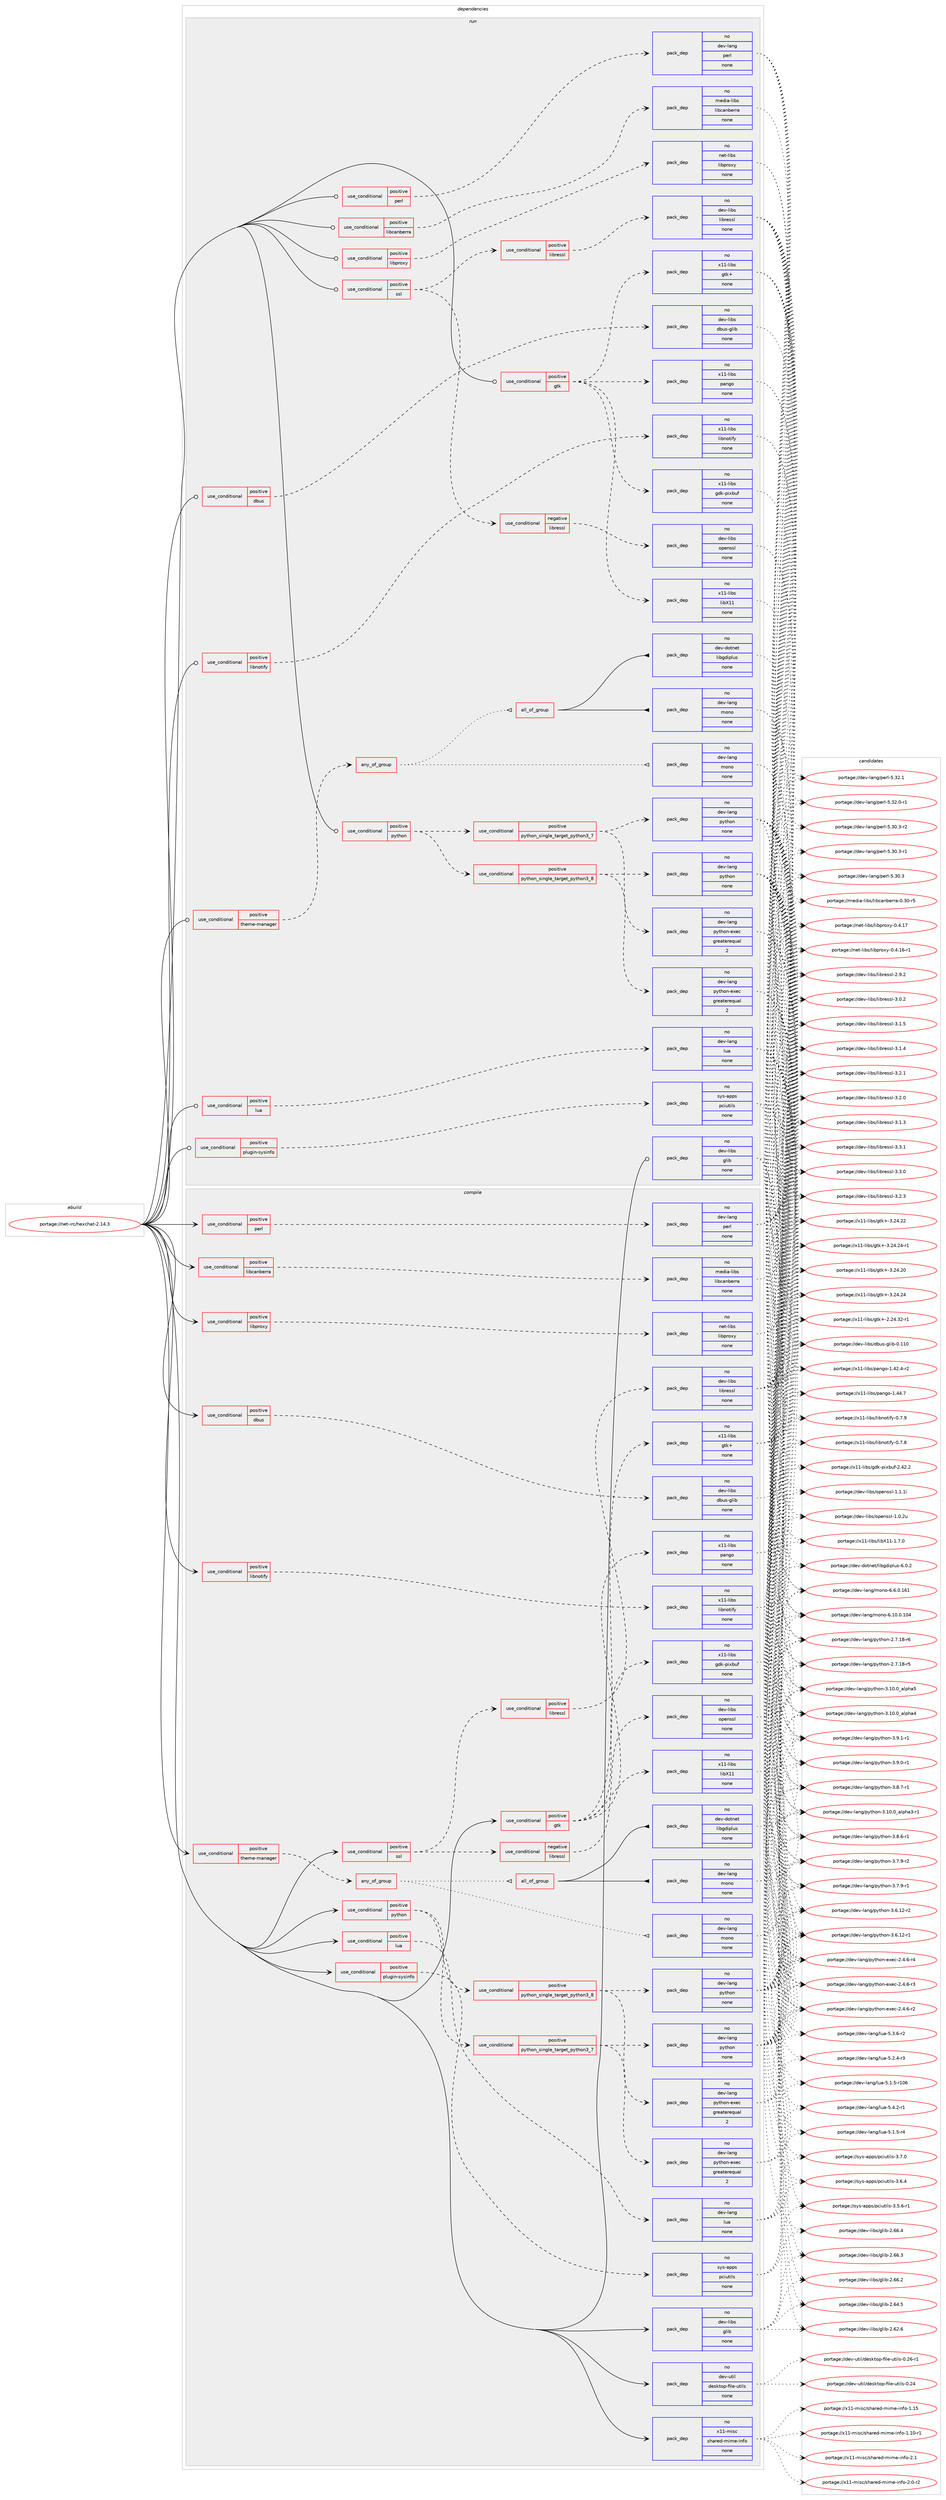digraph prolog {

# *************
# Graph options
# *************

newrank=true;
concentrate=true;
compound=true;
graph [rankdir=LR,fontname=Helvetica,fontsize=10,ranksep=1.5];#, ranksep=2.5, nodesep=0.2];
edge  [arrowhead=vee];
node  [fontname=Helvetica,fontsize=10];

# **********
# The ebuild
# **********

subgraph cluster_leftcol {
color=gray;
rank=same;
label=<<i>ebuild</i>>;
id [label="portage://net-irc/hexchat-2.14.3", color=red, width=4, href="../net-irc/hexchat-2.14.3.svg"];
}

# ****************
# The dependencies
# ****************

subgraph cluster_midcol {
color=gray;
label=<<i>dependencies</i>>;
subgraph cluster_compile {
fillcolor="#eeeeee";
style=filled;
label=<<i>compile</i>>;
subgraph cond6498 {
dependency20654 [label=<<TABLE BORDER="0" CELLBORDER="1" CELLSPACING="0" CELLPADDING="4"><TR><TD ROWSPAN="3" CELLPADDING="10">use_conditional</TD></TR><TR><TD>positive</TD></TR><TR><TD>dbus</TD></TR></TABLE>>, shape=none, color=red];
subgraph pack13975 {
dependency20655 [label=<<TABLE BORDER="0" CELLBORDER="1" CELLSPACING="0" CELLPADDING="4" WIDTH="220"><TR><TD ROWSPAN="6" CELLPADDING="30">pack_dep</TD></TR><TR><TD WIDTH="110">no</TD></TR><TR><TD>dev-libs</TD></TR><TR><TD>dbus-glib</TD></TR><TR><TD>none</TD></TR><TR><TD></TD></TR></TABLE>>, shape=none, color=blue];
}
dependency20654:e -> dependency20655:w [weight=20,style="dashed",arrowhead="vee"];
}
id:e -> dependency20654:w [weight=20,style="solid",arrowhead="vee"];
subgraph cond6499 {
dependency20656 [label=<<TABLE BORDER="0" CELLBORDER="1" CELLSPACING="0" CELLPADDING="4"><TR><TD ROWSPAN="3" CELLPADDING="10">use_conditional</TD></TR><TR><TD>positive</TD></TR><TR><TD>gtk</TD></TR></TABLE>>, shape=none, color=red];
subgraph pack13976 {
dependency20657 [label=<<TABLE BORDER="0" CELLBORDER="1" CELLSPACING="0" CELLPADDING="4" WIDTH="220"><TR><TD ROWSPAN="6" CELLPADDING="30">pack_dep</TD></TR><TR><TD WIDTH="110">no</TD></TR><TR><TD>x11-libs</TD></TR><TR><TD>gdk-pixbuf</TD></TR><TR><TD>none</TD></TR><TR><TD></TD></TR></TABLE>>, shape=none, color=blue];
}
dependency20656:e -> dependency20657:w [weight=20,style="dashed",arrowhead="vee"];
subgraph pack13977 {
dependency20658 [label=<<TABLE BORDER="0" CELLBORDER="1" CELLSPACING="0" CELLPADDING="4" WIDTH="220"><TR><TD ROWSPAN="6" CELLPADDING="30">pack_dep</TD></TR><TR><TD WIDTH="110">no</TD></TR><TR><TD>x11-libs</TD></TR><TR><TD>gtk+</TD></TR><TR><TD>none</TD></TR><TR><TD></TD></TR></TABLE>>, shape=none, color=blue];
}
dependency20656:e -> dependency20658:w [weight=20,style="dashed",arrowhead="vee"];
subgraph pack13978 {
dependency20659 [label=<<TABLE BORDER="0" CELLBORDER="1" CELLSPACING="0" CELLPADDING="4" WIDTH="220"><TR><TD ROWSPAN="6" CELLPADDING="30">pack_dep</TD></TR><TR><TD WIDTH="110">no</TD></TR><TR><TD>x11-libs</TD></TR><TR><TD>libX11</TD></TR><TR><TD>none</TD></TR><TR><TD></TD></TR></TABLE>>, shape=none, color=blue];
}
dependency20656:e -> dependency20659:w [weight=20,style="dashed",arrowhead="vee"];
subgraph pack13979 {
dependency20660 [label=<<TABLE BORDER="0" CELLBORDER="1" CELLSPACING="0" CELLPADDING="4" WIDTH="220"><TR><TD ROWSPAN="6" CELLPADDING="30">pack_dep</TD></TR><TR><TD WIDTH="110">no</TD></TR><TR><TD>x11-libs</TD></TR><TR><TD>pango</TD></TR><TR><TD>none</TD></TR><TR><TD></TD></TR></TABLE>>, shape=none, color=blue];
}
dependency20656:e -> dependency20660:w [weight=20,style="dashed",arrowhead="vee"];
}
id:e -> dependency20656:w [weight=20,style="solid",arrowhead="vee"];
subgraph cond6500 {
dependency20661 [label=<<TABLE BORDER="0" CELLBORDER="1" CELLSPACING="0" CELLPADDING="4"><TR><TD ROWSPAN="3" CELLPADDING="10">use_conditional</TD></TR><TR><TD>positive</TD></TR><TR><TD>libcanberra</TD></TR></TABLE>>, shape=none, color=red];
subgraph pack13980 {
dependency20662 [label=<<TABLE BORDER="0" CELLBORDER="1" CELLSPACING="0" CELLPADDING="4" WIDTH="220"><TR><TD ROWSPAN="6" CELLPADDING="30">pack_dep</TD></TR><TR><TD WIDTH="110">no</TD></TR><TR><TD>media-libs</TD></TR><TR><TD>libcanberra</TD></TR><TR><TD>none</TD></TR><TR><TD></TD></TR></TABLE>>, shape=none, color=blue];
}
dependency20661:e -> dependency20662:w [weight=20,style="dashed",arrowhead="vee"];
}
id:e -> dependency20661:w [weight=20,style="solid",arrowhead="vee"];
subgraph cond6501 {
dependency20663 [label=<<TABLE BORDER="0" CELLBORDER="1" CELLSPACING="0" CELLPADDING="4"><TR><TD ROWSPAN="3" CELLPADDING="10">use_conditional</TD></TR><TR><TD>positive</TD></TR><TR><TD>libnotify</TD></TR></TABLE>>, shape=none, color=red];
subgraph pack13981 {
dependency20664 [label=<<TABLE BORDER="0" CELLBORDER="1" CELLSPACING="0" CELLPADDING="4" WIDTH="220"><TR><TD ROWSPAN="6" CELLPADDING="30">pack_dep</TD></TR><TR><TD WIDTH="110">no</TD></TR><TR><TD>x11-libs</TD></TR><TR><TD>libnotify</TD></TR><TR><TD>none</TD></TR><TR><TD></TD></TR></TABLE>>, shape=none, color=blue];
}
dependency20663:e -> dependency20664:w [weight=20,style="dashed",arrowhead="vee"];
}
id:e -> dependency20663:w [weight=20,style="solid",arrowhead="vee"];
subgraph cond6502 {
dependency20665 [label=<<TABLE BORDER="0" CELLBORDER="1" CELLSPACING="0" CELLPADDING="4"><TR><TD ROWSPAN="3" CELLPADDING="10">use_conditional</TD></TR><TR><TD>positive</TD></TR><TR><TD>libproxy</TD></TR></TABLE>>, shape=none, color=red];
subgraph pack13982 {
dependency20666 [label=<<TABLE BORDER="0" CELLBORDER="1" CELLSPACING="0" CELLPADDING="4" WIDTH="220"><TR><TD ROWSPAN="6" CELLPADDING="30">pack_dep</TD></TR><TR><TD WIDTH="110">no</TD></TR><TR><TD>net-libs</TD></TR><TR><TD>libproxy</TD></TR><TR><TD>none</TD></TR><TR><TD></TD></TR></TABLE>>, shape=none, color=blue];
}
dependency20665:e -> dependency20666:w [weight=20,style="dashed",arrowhead="vee"];
}
id:e -> dependency20665:w [weight=20,style="solid",arrowhead="vee"];
subgraph cond6503 {
dependency20667 [label=<<TABLE BORDER="0" CELLBORDER="1" CELLSPACING="0" CELLPADDING="4"><TR><TD ROWSPAN="3" CELLPADDING="10">use_conditional</TD></TR><TR><TD>positive</TD></TR><TR><TD>lua</TD></TR></TABLE>>, shape=none, color=red];
subgraph pack13983 {
dependency20668 [label=<<TABLE BORDER="0" CELLBORDER="1" CELLSPACING="0" CELLPADDING="4" WIDTH="220"><TR><TD ROWSPAN="6" CELLPADDING="30">pack_dep</TD></TR><TR><TD WIDTH="110">no</TD></TR><TR><TD>dev-lang</TD></TR><TR><TD>lua</TD></TR><TR><TD>none</TD></TR><TR><TD></TD></TR></TABLE>>, shape=none, color=blue];
}
dependency20667:e -> dependency20668:w [weight=20,style="dashed",arrowhead="vee"];
}
id:e -> dependency20667:w [weight=20,style="solid",arrowhead="vee"];
subgraph cond6504 {
dependency20669 [label=<<TABLE BORDER="0" CELLBORDER="1" CELLSPACING="0" CELLPADDING="4"><TR><TD ROWSPAN="3" CELLPADDING="10">use_conditional</TD></TR><TR><TD>positive</TD></TR><TR><TD>perl</TD></TR></TABLE>>, shape=none, color=red];
subgraph pack13984 {
dependency20670 [label=<<TABLE BORDER="0" CELLBORDER="1" CELLSPACING="0" CELLPADDING="4" WIDTH="220"><TR><TD ROWSPAN="6" CELLPADDING="30">pack_dep</TD></TR><TR><TD WIDTH="110">no</TD></TR><TR><TD>dev-lang</TD></TR><TR><TD>perl</TD></TR><TR><TD>none</TD></TR><TR><TD></TD></TR></TABLE>>, shape=none, color=blue];
}
dependency20669:e -> dependency20670:w [weight=20,style="dashed",arrowhead="vee"];
}
id:e -> dependency20669:w [weight=20,style="solid",arrowhead="vee"];
subgraph cond6505 {
dependency20671 [label=<<TABLE BORDER="0" CELLBORDER="1" CELLSPACING="0" CELLPADDING="4"><TR><TD ROWSPAN="3" CELLPADDING="10">use_conditional</TD></TR><TR><TD>positive</TD></TR><TR><TD>plugin-sysinfo</TD></TR></TABLE>>, shape=none, color=red];
subgraph pack13985 {
dependency20672 [label=<<TABLE BORDER="0" CELLBORDER="1" CELLSPACING="0" CELLPADDING="4" WIDTH="220"><TR><TD ROWSPAN="6" CELLPADDING="30">pack_dep</TD></TR><TR><TD WIDTH="110">no</TD></TR><TR><TD>sys-apps</TD></TR><TR><TD>pciutils</TD></TR><TR><TD>none</TD></TR><TR><TD></TD></TR></TABLE>>, shape=none, color=blue];
}
dependency20671:e -> dependency20672:w [weight=20,style="dashed",arrowhead="vee"];
}
id:e -> dependency20671:w [weight=20,style="solid",arrowhead="vee"];
subgraph cond6506 {
dependency20673 [label=<<TABLE BORDER="0" CELLBORDER="1" CELLSPACING="0" CELLPADDING="4"><TR><TD ROWSPAN="3" CELLPADDING="10">use_conditional</TD></TR><TR><TD>positive</TD></TR><TR><TD>python</TD></TR></TABLE>>, shape=none, color=red];
subgraph cond6507 {
dependency20674 [label=<<TABLE BORDER="0" CELLBORDER="1" CELLSPACING="0" CELLPADDING="4"><TR><TD ROWSPAN="3" CELLPADDING="10">use_conditional</TD></TR><TR><TD>positive</TD></TR><TR><TD>python_single_target_python3_7</TD></TR></TABLE>>, shape=none, color=red];
subgraph pack13986 {
dependency20675 [label=<<TABLE BORDER="0" CELLBORDER="1" CELLSPACING="0" CELLPADDING="4" WIDTH="220"><TR><TD ROWSPAN="6" CELLPADDING="30">pack_dep</TD></TR><TR><TD WIDTH="110">no</TD></TR><TR><TD>dev-lang</TD></TR><TR><TD>python</TD></TR><TR><TD>none</TD></TR><TR><TD></TD></TR></TABLE>>, shape=none, color=blue];
}
dependency20674:e -> dependency20675:w [weight=20,style="dashed",arrowhead="vee"];
subgraph pack13987 {
dependency20676 [label=<<TABLE BORDER="0" CELLBORDER="1" CELLSPACING="0" CELLPADDING="4" WIDTH="220"><TR><TD ROWSPAN="6" CELLPADDING="30">pack_dep</TD></TR><TR><TD WIDTH="110">no</TD></TR><TR><TD>dev-lang</TD></TR><TR><TD>python-exec</TD></TR><TR><TD>greaterequal</TD></TR><TR><TD>2</TD></TR></TABLE>>, shape=none, color=blue];
}
dependency20674:e -> dependency20676:w [weight=20,style="dashed",arrowhead="vee"];
}
dependency20673:e -> dependency20674:w [weight=20,style="dashed",arrowhead="vee"];
subgraph cond6508 {
dependency20677 [label=<<TABLE BORDER="0" CELLBORDER="1" CELLSPACING="0" CELLPADDING="4"><TR><TD ROWSPAN="3" CELLPADDING="10">use_conditional</TD></TR><TR><TD>positive</TD></TR><TR><TD>python_single_target_python3_8</TD></TR></TABLE>>, shape=none, color=red];
subgraph pack13988 {
dependency20678 [label=<<TABLE BORDER="0" CELLBORDER="1" CELLSPACING="0" CELLPADDING="4" WIDTH="220"><TR><TD ROWSPAN="6" CELLPADDING="30">pack_dep</TD></TR><TR><TD WIDTH="110">no</TD></TR><TR><TD>dev-lang</TD></TR><TR><TD>python</TD></TR><TR><TD>none</TD></TR><TR><TD></TD></TR></TABLE>>, shape=none, color=blue];
}
dependency20677:e -> dependency20678:w [weight=20,style="dashed",arrowhead="vee"];
subgraph pack13989 {
dependency20679 [label=<<TABLE BORDER="0" CELLBORDER="1" CELLSPACING="0" CELLPADDING="4" WIDTH="220"><TR><TD ROWSPAN="6" CELLPADDING="30">pack_dep</TD></TR><TR><TD WIDTH="110">no</TD></TR><TR><TD>dev-lang</TD></TR><TR><TD>python-exec</TD></TR><TR><TD>greaterequal</TD></TR><TR><TD>2</TD></TR></TABLE>>, shape=none, color=blue];
}
dependency20677:e -> dependency20679:w [weight=20,style="dashed",arrowhead="vee"];
}
dependency20673:e -> dependency20677:w [weight=20,style="dashed",arrowhead="vee"];
}
id:e -> dependency20673:w [weight=20,style="solid",arrowhead="vee"];
subgraph cond6509 {
dependency20680 [label=<<TABLE BORDER="0" CELLBORDER="1" CELLSPACING="0" CELLPADDING="4"><TR><TD ROWSPAN="3" CELLPADDING="10">use_conditional</TD></TR><TR><TD>positive</TD></TR><TR><TD>ssl</TD></TR></TABLE>>, shape=none, color=red];
subgraph cond6510 {
dependency20681 [label=<<TABLE BORDER="0" CELLBORDER="1" CELLSPACING="0" CELLPADDING="4"><TR><TD ROWSPAN="3" CELLPADDING="10">use_conditional</TD></TR><TR><TD>negative</TD></TR><TR><TD>libressl</TD></TR></TABLE>>, shape=none, color=red];
subgraph pack13990 {
dependency20682 [label=<<TABLE BORDER="0" CELLBORDER="1" CELLSPACING="0" CELLPADDING="4" WIDTH="220"><TR><TD ROWSPAN="6" CELLPADDING="30">pack_dep</TD></TR><TR><TD WIDTH="110">no</TD></TR><TR><TD>dev-libs</TD></TR><TR><TD>openssl</TD></TR><TR><TD>none</TD></TR><TR><TD></TD></TR></TABLE>>, shape=none, color=blue];
}
dependency20681:e -> dependency20682:w [weight=20,style="dashed",arrowhead="vee"];
}
dependency20680:e -> dependency20681:w [weight=20,style="dashed",arrowhead="vee"];
subgraph cond6511 {
dependency20683 [label=<<TABLE BORDER="0" CELLBORDER="1" CELLSPACING="0" CELLPADDING="4"><TR><TD ROWSPAN="3" CELLPADDING="10">use_conditional</TD></TR><TR><TD>positive</TD></TR><TR><TD>libressl</TD></TR></TABLE>>, shape=none, color=red];
subgraph pack13991 {
dependency20684 [label=<<TABLE BORDER="0" CELLBORDER="1" CELLSPACING="0" CELLPADDING="4" WIDTH="220"><TR><TD ROWSPAN="6" CELLPADDING="30">pack_dep</TD></TR><TR><TD WIDTH="110">no</TD></TR><TR><TD>dev-libs</TD></TR><TR><TD>libressl</TD></TR><TR><TD>none</TD></TR><TR><TD></TD></TR></TABLE>>, shape=none, color=blue];
}
dependency20683:e -> dependency20684:w [weight=20,style="dashed",arrowhead="vee"];
}
dependency20680:e -> dependency20683:w [weight=20,style="dashed",arrowhead="vee"];
}
id:e -> dependency20680:w [weight=20,style="solid",arrowhead="vee"];
subgraph cond6512 {
dependency20685 [label=<<TABLE BORDER="0" CELLBORDER="1" CELLSPACING="0" CELLPADDING="4"><TR><TD ROWSPAN="3" CELLPADDING="10">use_conditional</TD></TR><TR><TD>positive</TD></TR><TR><TD>theme-manager</TD></TR></TABLE>>, shape=none, color=red];
subgraph any156 {
dependency20686 [label=<<TABLE BORDER="0" CELLBORDER="1" CELLSPACING="0" CELLPADDING="4"><TR><TD CELLPADDING="10">any_of_group</TD></TR></TABLE>>, shape=none, color=red];subgraph all28 {
dependency20687 [label=<<TABLE BORDER="0" CELLBORDER="1" CELLSPACING="0" CELLPADDING="4"><TR><TD CELLPADDING="10">all_of_group</TD></TR></TABLE>>, shape=none, color=red];subgraph pack13992 {
dependency20688 [label=<<TABLE BORDER="0" CELLBORDER="1" CELLSPACING="0" CELLPADDING="4" WIDTH="220"><TR><TD ROWSPAN="6" CELLPADDING="30">pack_dep</TD></TR><TR><TD WIDTH="110">no</TD></TR><TR><TD>dev-lang</TD></TR><TR><TD>mono</TD></TR><TR><TD>none</TD></TR><TR><TD></TD></TR></TABLE>>, shape=none, color=blue];
}
dependency20687:e -> dependency20688:w [weight=20,style="solid",arrowhead="inv"];
subgraph pack13993 {
dependency20689 [label=<<TABLE BORDER="0" CELLBORDER="1" CELLSPACING="0" CELLPADDING="4" WIDTH="220"><TR><TD ROWSPAN="6" CELLPADDING="30">pack_dep</TD></TR><TR><TD WIDTH="110">no</TD></TR><TR><TD>dev-dotnet</TD></TR><TR><TD>libgdiplus</TD></TR><TR><TD>none</TD></TR><TR><TD></TD></TR></TABLE>>, shape=none, color=blue];
}
dependency20687:e -> dependency20689:w [weight=20,style="solid",arrowhead="inv"];
}
dependency20686:e -> dependency20687:w [weight=20,style="dotted",arrowhead="oinv"];
subgraph pack13994 {
dependency20690 [label=<<TABLE BORDER="0" CELLBORDER="1" CELLSPACING="0" CELLPADDING="4" WIDTH="220"><TR><TD ROWSPAN="6" CELLPADDING="30">pack_dep</TD></TR><TR><TD WIDTH="110">no</TD></TR><TR><TD>dev-lang</TD></TR><TR><TD>mono</TD></TR><TR><TD>none</TD></TR><TR><TD></TD></TR></TABLE>>, shape=none, color=blue];
}
dependency20686:e -> dependency20690:w [weight=20,style="dotted",arrowhead="oinv"];
}
dependency20685:e -> dependency20686:w [weight=20,style="dashed",arrowhead="vee"];
}
id:e -> dependency20685:w [weight=20,style="solid",arrowhead="vee"];
subgraph pack13995 {
dependency20691 [label=<<TABLE BORDER="0" CELLBORDER="1" CELLSPACING="0" CELLPADDING="4" WIDTH="220"><TR><TD ROWSPAN="6" CELLPADDING="30">pack_dep</TD></TR><TR><TD WIDTH="110">no</TD></TR><TR><TD>dev-libs</TD></TR><TR><TD>glib</TD></TR><TR><TD>none</TD></TR><TR><TD></TD></TR></TABLE>>, shape=none, color=blue];
}
id:e -> dependency20691:w [weight=20,style="solid",arrowhead="vee"];
subgraph pack13996 {
dependency20692 [label=<<TABLE BORDER="0" CELLBORDER="1" CELLSPACING="0" CELLPADDING="4" WIDTH="220"><TR><TD ROWSPAN="6" CELLPADDING="30">pack_dep</TD></TR><TR><TD WIDTH="110">no</TD></TR><TR><TD>dev-util</TD></TR><TR><TD>desktop-file-utils</TD></TR><TR><TD>none</TD></TR><TR><TD></TD></TR></TABLE>>, shape=none, color=blue];
}
id:e -> dependency20692:w [weight=20,style="solid",arrowhead="vee"];
subgraph pack13997 {
dependency20693 [label=<<TABLE BORDER="0" CELLBORDER="1" CELLSPACING="0" CELLPADDING="4" WIDTH="220"><TR><TD ROWSPAN="6" CELLPADDING="30">pack_dep</TD></TR><TR><TD WIDTH="110">no</TD></TR><TR><TD>x11-misc</TD></TR><TR><TD>shared-mime-info</TD></TR><TR><TD>none</TD></TR><TR><TD></TD></TR></TABLE>>, shape=none, color=blue];
}
id:e -> dependency20693:w [weight=20,style="solid",arrowhead="vee"];
}
subgraph cluster_compileandrun {
fillcolor="#eeeeee";
style=filled;
label=<<i>compile and run</i>>;
}
subgraph cluster_run {
fillcolor="#eeeeee";
style=filled;
label=<<i>run</i>>;
subgraph cond6513 {
dependency20694 [label=<<TABLE BORDER="0" CELLBORDER="1" CELLSPACING="0" CELLPADDING="4"><TR><TD ROWSPAN="3" CELLPADDING="10">use_conditional</TD></TR><TR><TD>positive</TD></TR><TR><TD>dbus</TD></TR></TABLE>>, shape=none, color=red];
subgraph pack13998 {
dependency20695 [label=<<TABLE BORDER="0" CELLBORDER="1" CELLSPACING="0" CELLPADDING="4" WIDTH="220"><TR><TD ROWSPAN="6" CELLPADDING="30">pack_dep</TD></TR><TR><TD WIDTH="110">no</TD></TR><TR><TD>dev-libs</TD></TR><TR><TD>dbus-glib</TD></TR><TR><TD>none</TD></TR><TR><TD></TD></TR></TABLE>>, shape=none, color=blue];
}
dependency20694:e -> dependency20695:w [weight=20,style="dashed",arrowhead="vee"];
}
id:e -> dependency20694:w [weight=20,style="solid",arrowhead="odot"];
subgraph cond6514 {
dependency20696 [label=<<TABLE BORDER="0" CELLBORDER="1" CELLSPACING="0" CELLPADDING="4"><TR><TD ROWSPAN="3" CELLPADDING="10">use_conditional</TD></TR><TR><TD>positive</TD></TR><TR><TD>gtk</TD></TR></TABLE>>, shape=none, color=red];
subgraph pack13999 {
dependency20697 [label=<<TABLE BORDER="0" CELLBORDER="1" CELLSPACING="0" CELLPADDING="4" WIDTH="220"><TR><TD ROWSPAN="6" CELLPADDING="30">pack_dep</TD></TR><TR><TD WIDTH="110">no</TD></TR><TR><TD>x11-libs</TD></TR><TR><TD>gdk-pixbuf</TD></TR><TR><TD>none</TD></TR><TR><TD></TD></TR></TABLE>>, shape=none, color=blue];
}
dependency20696:e -> dependency20697:w [weight=20,style="dashed",arrowhead="vee"];
subgraph pack14000 {
dependency20698 [label=<<TABLE BORDER="0" CELLBORDER="1" CELLSPACING="0" CELLPADDING="4" WIDTH="220"><TR><TD ROWSPAN="6" CELLPADDING="30">pack_dep</TD></TR><TR><TD WIDTH="110">no</TD></TR><TR><TD>x11-libs</TD></TR><TR><TD>gtk+</TD></TR><TR><TD>none</TD></TR><TR><TD></TD></TR></TABLE>>, shape=none, color=blue];
}
dependency20696:e -> dependency20698:w [weight=20,style="dashed",arrowhead="vee"];
subgraph pack14001 {
dependency20699 [label=<<TABLE BORDER="0" CELLBORDER="1" CELLSPACING="0" CELLPADDING="4" WIDTH="220"><TR><TD ROWSPAN="6" CELLPADDING="30">pack_dep</TD></TR><TR><TD WIDTH="110">no</TD></TR><TR><TD>x11-libs</TD></TR><TR><TD>libX11</TD></TR><TR><TD>none</TD></TR><TR><TD></TD></TR></TABLE>>, shape=none, color=blue];
}
dependency20696:e -> dependency20699:w [weight=20,style="dashed",arrowhead="vee"];
subgraph pack14002 {
dependency20700 [label=<<TABLE BORDER="0" CELLBORDER="1" CELLSPACING="0" CELLPADDING="4" WIDTH="220"><TR><TD ROWSPAN="6" CELLPADDING="30">pack_dep</TD></TR><TR><TD WIDTH="110">no</TD></TR><TR><TD>x11-libs</TD></TR><TR><TD>pango</TD></TR><TR><TD>none</TD></TR><TR><TD></TD></TR></TABLE>>, shape=none, color=blue];
}
dependency20696:e -> dependency20700:w [weight=20,style="dashed",arrowhead="vee"];
}
id:e -> dependency20696:w [weight=20,style="solid",arrowhead="odot"];
subgraph cond6515 {
dependency20701 [label=<<TABLE BORDER="0" CELLBORDER="1" CELLSPACING="0" CELLPADDING="4"><TR><TD ROWSPAN="3" CELLPADDING="10">use_conditional</TD></TR><TR><TD>positive</TD></TR><TR><TD>libcanberra</TD></TR></TABLE>>, shape=none, color=red];
subgraph pack14003 {
dependency20702 [label=<<TABLE BORDER="0" CELLBORDER="1" CELLSPACING="0" CELLPADDING="4" WIDTH="220"><TR><TD ROWSPAN="6" CELLPADDING="30">pack_dep</TD></TR><TR><TD WIDTH="110">no</TD></TR><TR><TD>media-libs</TD></TR><TR><TD>libcanberra</TD></TR><TR><TD>none</TD></TR><TR><TD></TD></TR></TABLE>>, shape=none, color=blue];
}
dependency20701:e -> dependency20702:w [weight=20,style="dashed",arrowhead="vee"];
}
id:e -> dependency20701:w [weight=20,style="solid",arrowhead="odot"];
subgraph cond6516 {
dependency20703 [label=<<TABLE BORDER="0" CELLBORDER="1" CELLSPACING="0" CELLPADDING="4"><TR><TD ROWSPAN="3" CELLPADDING="10">use_conditional</TD></TR><TR><TD>positive</TD></TR><TR><TD>libnotify</TD></TR></TABLE>>, shape=none, color=red];
subgraph pack14004 {
dependency20704 [label=<<TABLE BORDER="0" CELLBORDER="1" CELLSPACING="0" CELLPADDING="4" WIDTH="220"><TR><TD ROWSPAN="6" CELLPADDING="30">pack_dep</TD></TR><TR><TD WIDTH="110">no</TD></TR><TR><TD>x11-libs</TD></TR><TR><TD>libnotify</TD></TR><TR><TD>none</TD></TR><TR><TD></TD></TR></TABLE>>, shape=none, color=blue];
}
dependency20703:e -> dependency20704:w [weight=20,style="dashed",arrowhead="vee"];
}
id:e -> dependency20703:w [weight=20,style="solid",arrowhead="odot"];
subgraph cond6517 {
dependency20705 [label=<<TABLE BORDER="0" CELLBORDER="1" CELLSPACING="0" CELLPADDING="4"><TR><TD ROWSPAN="3" CELLPADDING="10">use_conditional</TD></TR><TR><TD>positive</TD></TR><TR><TD>libproxy</TD></TR></TABLE>>, shape=none, color=red];
subgraph pack14005 {
dependency20706 [label=<<TABLE BORDER="0" CELLBORDER="1" CELLSPACING="0" CELLPADDING="4" WIDTH="220"><TR><TD ROWSPAN="6" CELLPADDING="30">pack_dep</TD></TR><TR><TD WIDTH="110">no</TD></TR><TR><TD>net-libs</TD></TR><TR><TD>libproxy</TD></TR><TR><TD>none</TD></TR><TR><TD></TD></TR></TABLE>>, shape=none, color=blue];
}
dependency20705:e -> dependency20706:w [weight=20,style="dashed",arrowhead="vee"];
}
id:e -> dependency20705:w [weight=20,style="solid",arrowhead="odot"];
subgraph cond6518 {
dependency20707 [label=<<TABLE BORDER="0" CELLBORDER="1" CELLSPACING="0" CELLPADDING="4"><TR><TD ROWSPAN="3" CELLPADDING="10">use_conditional</TD></TR><TR><TD>positive</TD></TR><TR><TD>lua</TD></TR></TABLE>>, shape=none, color=red];
subgraph pack14006 {
dependency20708 [label=<<TABLE BORDER="0" CELLBORDER="1" CELLSPACING="0" CELLPADDING="4" WIDTH="220"><TR><TD ROWSPAN="6" CELLPADDING="30">pack_dep</TD></TR><TR><TD WIDTH="110">no</TD></TR><TR><TD>dev-lang</TD></TR><TR><TD>lua</TD></TR><TR><TD>none</TD></TR><TR><TD></TD></TR></TABLE>>, shape=none, color=blue];
}
dependency20707:e -> dependency20708:w [weight=20,style="dashed",arrowhead="vee"];
}
id:e -> dependency20707:w [weight=20,style="solid",arrowhead="odot"];
subgraph cond6519 {
dependency20709 [label=<<TABLE BORDER="0" CELLBORDER="1" CELLSPACING="0" CELLPADDING="4"><TR><TD ROWSPAN="3" CELLPADDING="10">use_conditional</TD></TR><TR><TD>positive</TD></TR><TR><TD>perl</TD></TR></TABLE>>, shape=none, color=red];
subgraph pack14007 {
dependency20710 [label=<<TABLE BORDER="0" CELLBORDER="1" CELLSPACING="0" CELLPADDING="4" WIDTH="220"><TR><TD ROWSPAN="6" CELLPADDING="30">pack_dep</TD></TR><TR><TD WIDTH="110">no</TD></TR><TR><TD>dev-lang</TD></TR><TR><TD>perl</TD></TR><TR><TD>none</TD></TR><TR><TD></TD></TR></TABLE>>, shape=none, color=blue];
}
dependency20709:e -> dependency20710:w [weight=20,style="dashed",arrowhead="vee"];
}
id:e -> dependency20709:w [weight=20,style="solid",arrowhead="odot"];
subgraph cond6520 {
dependency20711 [label=<<TABLE BORDER="0" CELLBORDER="1" CELLSPACING="0" CELLPADDING="4"><TR><TD ROWSPAN="3" CELLPADDING="10">use_conditional</TD></TR><TR><TD>positive</TD></TR><TR><TD>plugin-sysinfo</TD></TR></TABLE>>, shape=none, color=red];
subgraph pack14008 {
dependency20712 [label=<<TABLE BORDER="0" CELLBORDER="1" CELLSPACING="0" CELLPADDING="4" WIDTH="220"><TR><TD ROWSPAN="6" CELLPADDING="30">pack_dep</TD></TR><TR><TD WIDTH="110">no</TD></TR><TR><TD>sys-apps</TD></TR><TR><TD>pciutils</TD></TR><TR><TD>none</TD></TR><TR><TD></TD></TR></TABLE>>, shape=none, color=blue];
}
dependency20711:e -> dependency20712:w [weight=20,style="dashed",arrowhead="vee"];
}
id:e -> dependency20711:w [weight=20,style="solid",arrowhead="odot"];
subgraph cond6521 {
dependency20713 [label=<<TABLE BORDER="0" CELLBORDER="1" CELLSPACING="0" CELLPADDING="4"><TR><TD ROWSPAN="3" CELLPADDING="10">use_conditional</TD></TR><TR><TD>positive</TD></TR><TR><TD>python</TD></TR></TABLE>>, shape=none, color=red];
subgraph cond6522 {
dependency20714 [label=<<TABLE BORDER="0" CELLBORDER="1" CELLSPACING="0" CELLPADDING="4"><TR><TD ROWSPAN="3" CELLPADDING="10">use_conditional</TD></TR><TR><TD>positive</TD></TR><TR><TD>python_single_target_python3_7</TD></TR></TABLE>>, shape=none, color=red];
subgraph pack14009 {
dependency20715 [label=<<TABLE BORDER="0" CELLBORDER="1" CELLSPACING="0" CELLPADDING="4" WIDTH="220"><TR><TD ROWSPAN="6" CELLPADDING="30">pack_dep</TD></TR><TR><TD WIDTH="110">no</TD></TR><TR><TD>dev-lang</TD></TR><TR><TD>python</TD></TR><TR><TD>none</TD></TR><TR><TD></TD></TR></TABLE>>, shape=none, color=blue];
}
dependency20714:e -> dependency20715:w [weight=20,style="dashed",arrowhead="vee"];
subgraph pack14010 {
dependency20716 [label=<<TABLE BORDER="0" CELLBORDER="1" CELLSPACING="0" CELLPADDING="4" WIDTH="220"><TR><TD ROWSPAN="6" CELLPADDING="30">pack_dep</TD></TR><TR><TD WIDTH="110">no</TD></TR><TR><TD>dev-lang</TD></TR><TR><TD>python-exec</TD></TR><TR><TD>greaterequal</TD></TR><TR><TD>2</TD></TR></TABLE>>, shape=none, color=blue];
}
dependency20714:e -> dependency20716:w [weight=20,style="dashed",arrowhead="vee"];
}
dependency20713:e -> dependency20714:w [weight=20,style="dashed",arrowhead="vee"];
subgraph cond6523 {
dependency20717 [label=<<TABLE BORDER="0" CELLBORDER="1" CELLSPACING="0" CELLPADDING="4"><TR><TD ROWSPAN="3" CELLPADDING="10">use_conditional</TD></TR><TR><TD>positive</TD></TR><TR><TD>python_single_target_python3_8</TD></TR></TABLE>>, shape=none, color=red];
subgraph pack14011 {
dependency20718 [label=<<TABLE BORDER="0" CELLBORDER="1" CELLSPACING="0" CELLPADDING="4" WIDTH="220"><TR><TD ROWSPAN="6" CELLPADDING="30">pack_dep</TD></TR><TR><TD WIDTH="110">no</TD></TR><TR><TD>dev-lang</TD></TR><TR><TD>python</TD></TR><TR><TD>none</TD></TR><TR><TD></TD></TR></TABLE>>, shape=none, color=blue];
}
dependency20717:e -> dependency20718:w [weight=20,style="dashed",arrowhead="vee"];
subgraph pack14012 {
dependency20719 [label=<<TABLE BORDER="0" CELLBORDER="1" CELLSPACING="0" CELLPADDING="4" WIDTH="220"><TR><TD ROWSPAN="6" CELLPADDING="30">pack_dep</TD></TR><TR><TD WIDTH="110">no</TD></TR><TR><TD>dev-lang</TD></TR><TR><TD>python-exec</TD></TR><TR><TD>greaterequal</TD></TR><TR><TD>2</TD></TR></TABLE>>, shape=none, color=blue];
}
dependency20717:e -> dependency20719:w [weight=20,style="dashed",arrowhead="vee"];
}
dependency20713:e -> dependency20717:w [weight=20,style="dashed",arrowhead="vee"];
}
id:e -> dependency20713:w [weight=20,style="solid",arrowhead="odot"];
subgraph cond6524 {
dependency20720 [label=<<TABLE BORDER="0" CELLBORDER="1" CELLSPACING="0" CELLPADDING="4"><TR><TD ROWSPAN="3" CELLPADDING="10">use_conditional</TD></TR><TR><TD>positive</TD></TR><TR><TD>ssl</TD></TR></TABLE>>, shape=none, color=red];
subgraph cond6525 {
dependency20721 [label=<<TABLE BORDER="0" CELLBORDER="1" CELLSPACING="0" CELLPADDING="4"><TR><TD ROWSPAN="3" CELLPADDING="10">use_conditional</TD></TR><TR><TD>negative</TD></TR><TR><TD>libressl</TD></TR></TABLE>>, shape=none, color=red];
subgraph pack14013 {
dependency20722 [label=<<TABLE BORDER="0" CELLBORDER="1" CELLSPACING="0" CELLPADDING="4" WIDTH="220"><TR><TD ROWSPAN="6" CELLPADDING="30">pack_dep</TD></TR><TR><TD WIDTH="110">no</TD></TR><TR><TD>dev-libs</TD></TR><TR><TD>openssl</TD></TR><TR><TD>none</TD></TR><TR><TD></TD></TR></TABLE>>, shape=none, color=blue];
}
dependency20721:e -> dependency20722:w [weight=20,style="dashed",arrowhead="vee"];
}
dependency20720:e -> dependency20721:w [weight=20,style="dashed",arrowhead="vee"];
subgraph cond6526 {
dependency20723 [label=<<TABLE BORDER="0" CELLBORDER="1" CELLSPACING="0" CELLPADDING="4"><TR><TD ROWSPAN="3" CELLPADDING="10">use_conditional</TD></TR><TR><TD>positive</TD></TR><TR><TD>libressl</TD></TR></TABLE>>, shape=none, color=red];
subgraph pack14014 {
dependency20724 [label=<<TABLE BORDER="0" CELLBORDER="1" CELLSPACING="0" CELLPADDING="4" WIDTH="220"><TR><TD ROWSPAN="6" CELLPADDING="30">pack_dep</TD></TR><TR><TD WIDTH="110">no</TD></TR><TR><TD>dev-libs</TD></TR><TR><TD>libressl</TD></TR><TR><TD>none</TD></TR><TR><TD></TD></TR></TABLE>>, shape=none, color=blue];
}
dependency20723:e -> dependency20724:w [weight=20,style="dashed",arrowhead="vee"];
}
dependency20720:e -> dependency20723:w [weight=20,style="dashed",arrowhead="vee"];
}
id:e -> dependency20720:w [weight=20,style="solid",arrowhead="odot"];
subgraph cond6527 {
dependency20725 [label=<<TABLE BORDER="0" CELLBORDER="1" CELLSPACING="0" CELLPADDING="4"><TR><TD ROWSPAN="3" CELLPADDING="10">use_conditional</TD></TR><TR><TD>positive</TD></TR><TR><TD>theme-manager</TD></TR></TABLE>>, shape=none, color=red];
subgraph any157 {
dependency20726 [label=<<TABLE BORDER="0" CELLBORDER="1" CELLSPACING="0" CELLPADDING="4"><TR><TD CELLPADDING="10">any_of_group</TD></TR></TABLE>>, shape=none, color=red];subgraph all29 {
dependency20727 [label=<<TABLE BORDER="0" CELLBORDER="1" CELLSPACING="0" CELLPADDING="4"><TR><TD CELLPADDING="10">all_of_group</TD></TR></TABLE>>, shape=none, color=red];subgraph pack14015 {
dependency20728 [label=<<TABLE BORDER="0" CELLBORDER="1" CELLSPACING="0" CELLPADDING="4" WIDTH="220"><TR><TD ROWSPAN="6" CELLPADDING="30">pack_dep</TD></TR><TR><TD WIDTH="110">no</TD></TR><TR><TD>dev-lang</TD></TR><TR><TD>mono</TD></TR><TR><TD>none</TD></TR><TR><TD></TD></TR></TABLE>>, shape=none, color=blue];
}
dependency20727:e -> dependency20728:w [weight=20,style="solid",arrowhead="inv"];
subgraph pack14016 {
dependency20729 [label=<<TABLE BORDER="0" CELLBORDER="1" CELLSPACING="0" CELLPADDING="4" WIDTH="220"><TR><TD ROWSPAN="6" CELLPADDING="30">pack_dep</TD></TR><TR><TD WIDTH="110">no</TD></TR><TR><TD>dev-dotnet</TD></TR><TR><TD>libgdiplus</TD></TR><TR><TD>none</TD></TR><TR><TD></TD></TR></TABLE>>, shape=none, color=blue];
}
dependency20727:e -> dependency20729:w [weight=20,style="solid",arrowhead="inv"];
}
dependency20726:e -> dependency20727:w [weight=20,style="dotted",arrowhead="oinv"];
subgraph pack14017 {
dependency20730 [label=<<TABLE BORDER="0" CELLBORDER="1" CELLSPACING="0" CELLPADDING="4" WIDTH="220"><TR><TD ROWSPAN="6" CELLPADDING="30">pack_dep</TD></TR><TR><TD WIDTH="110">no</TD></TR><TR><TD>dev-lang</TD></TR><TR><TD>mono</TD></TR><TR><TD>none</TD></TR><TR><TD></TD></TR></TABLE>>, shape=none, color=blue];
}
dependency20726:e -> dependency20730:w [weight=20,style="dotted",arrowhead="oinv"];
}
dependency20725:e -> dependency20726:w [weight=20,style="dashed",arrowhead="vee"];
}
id:e -> dependency20725:w [weight=20,style="solid",arrowhead="odot"];
subgraph pack14018 {
dependency20731 [label=<<TABLE BORDER="0" CELLBORDER="1" CELLSPACING="0" CELLPADDING="4" WIDTH="220"><TR><TD ROWSPAN="6" CELLPADDING="30">pack_dep</TD></TR><TR><TD WIDTH="110">no</TD></TR><TR><TD>dev-libs</TD></TR><TR><TD>glib</TD></TR><TR><TD>none</TD></TR><TR><TD></TD></TR></TABLE>>, shape=none, color=blue];
}
id:e -> dependency20731:w [weight=20,style="solid",arrowhead="odot"];
}
}

# **************
# The candidates
# **************

subgraph cluster_choices {
rank=same;
color=gray;
label=<<i>candidates</i>>;

subgraph choice13975 {
color=black;
nodesep=1;
choice100101118451081059811547100981171154510310810598454846494948 [label="portage://dev-libs/dbus-glib-0.110", color=red, width=4,href="../dev-libs/dbus-glib-0.110.svg"];
dependency20655:e -> choice100101118451081059811547100981171154510310810598454846494948:w [style=dotted,weight="100"];
}
subgraph choice13976 {
color=black;
nodesep=1;
choice1204949451081059811547103100107451121051209811710245504652504650 [label="portage://x11-libs/gdk-pixbuf-2.42.2", color=red, width=4,href="../x11-libs/gdk-pixbuf-2.42.2.svg"];
dependency20657:e -> choice1204949451081059811547103100107451121051209811710245504652504650:w [style=dotted,weight="100"];
}
subgraph choice13977 {
color=black;
nodesep=1;
choice12049494510810598115471031161074345514650524650524511449 [label="portage://x11-libs/gtk+-3.24.24-r1", color=red, width=4,href="../x11-libs/gtk+-3.24.24-r1.svg"];
choice1204949451081059811547103116107434551465052465052 [label="portage://x11-libs/gtk+-3.24.24", color=red, width=4,href="../x11-libs/gtk+-3.24.24.svg"];
choice1204949451081059811547103116107434551465052465050 [label="portage://x11-libs/gtk+-3.24.22", color=red, width=4,href="../x11-libs/gtk+-3.24.22.svg"];
choice1204949451081059811547103116107434551465052465048 [label="portage://x11-libs/gtk+-3.24.20", color=red, width=4,href="../x11-libs/gtk+-3.24.20.svg"];
choice12049494510810598115471031161074345504650524651504511449 [label="portage://x11-libs/gtk+-2.24.32-r1", color=red, width=4,href="../x11-libs/gtk+-2.24.32-r1.svg"];
dependency20658:e -> choice12049494510810598115471031161074345514650524650524511449:w [style=dotted,weight="100"];
dependency20658:e -> choice1204949451081059811547103116107434551465052465052:w [style=dotted,weight="100"];
dependency20658:e -> choice1204949451081059811547103116107434551465052465050:w [style=dotted,weight="100"];
dependency20658:e -> choice1204949451081059811547103116107434551465052465048:w [style=dotted,weight="100"];
dependency20658:e -> choice12049494510810598115471031161074345504650524651504511449:w [style=dotted,weight="100"];
}
subgraph choice13978 {
color=black;
nodesep=1;
choice120494945108105981154710810598884949454946554648 [label="portage://x11-libs/libX11-1.7.0", color=red, width=4,href="../x11-libs/libX11-1.7.0.svg"];
dependency20659:e -> choice120494945108105981154710810598884949454946554648:w [style=dotted,weight="100"];
}
subgraph choice13979 {
color=black;
nodesep=1;
choice12049494510810598115471129711010311145494652524655 [label="portage://x11-libs/pango-1.44.7", color=red, width=4,href="../x11-libs/pango-1.44.7.svg"];
choice120494945108105981154711297110103111454946525046524511450 [label="portage://x11-libs/pango-1.42.4-r2", color=red, width=4,href="../x11-libs/pango-1.42.4-r2.svg"];
dependency20660:e -> choice12049494510810598115471129711010311145494652524655:w [style=dotted,weight="100"];
dependency20660:e -> choice120494945108105981154711297110103111454946525046524511450:w [style=dotted,weight="100"];
}
subgraph choice13980 {
color=black;
nodesep=1;
choice10910110010597451081059811547108105989997110981011141149745484651484511453 [label="portage://media-libs/libcanberra-0.30-r5", color=red, width=4,href="../media-libs/libcanberra-0.30-r5.svg"];
dependency20662:e -> choice10910110010597451081059811547108105989997110981011141149745484651484511453:w [style=dotted,weight="100"];
}
subgraph choice13981 {
color=black;
nodesep=1;
choice120494945108105981154710810598110111116105102121454846554657 [label="portage://x11-libs/libnotify-0.7.9", color=red, width=4,href="../x11-libs/libnotify-0.7.9.svg"];
choice120494945108105981154710810598110111116105102121454846554656 [label="portage://x11-libs/libnotify-0.7.8", color=red, width=4,href="../x11-libs/libnotify-0.7.8.svg"];
dependency20664:e -> choice120494945108105981154710810598110111116105102121454846554657:w [style=dotted,weight="100"];
dependency20664:e -> choice120494945108105981154710810598110111116105102121454846554656:w [style=dotted,weight="100"];
}
subgraph choice13982 {
color=black;
nodesep=1;
choice1101011164510810598115471081059811211411112012145484652464955 [label="portage://net-libs/libproxy-0.4.17", color=red, width=4,href="../net-libs/libproxy-0.4.17.svg"];
choice11010111645108105981154710810598112114111120121454846524649544511449 [label="portage://net-libs/libproxy-0.4.16-r1", color=red, width=4,href="../net-libs/libproxy-0.4.16-r1.svg"];
dependency20666:e -> choice1101011164510810598115471081059811211411112012145484652464955:w [style=dotted,weight="100"];
dependency20666:e -> choice11010111645108105981154710810598112114111120121454846524649544511449:w [style=dotted,weight="100"];
}
subgraph choice13983 {
color=black;
nodesep=1;
choice100101118451089711010347108117974553465246504511449 [label="portage://dev-lang/lua-5.4.2-r1", color=red, width=4,href="../dev-lang/lua-5.4.2-r1.svg"];
choice100101118451089711010347108117974553465146544511450 [label="portage://dev-lang/lua-5.3.6-r2", color=red, width=4,href="../dev-lang/lua-5.3.6-r2.svg"];
choice100101118451089711010347108117974553465046524511451 [label="portage://dev-lang/lua-5.2.4-r3", color=red, width=4,href="../dev-lang/lua-5.2.4-r3.svg"];
choice100101118451089711010347108117974553464946534511452 [label="portage://dev-lang/lua-5.1.5-r4", color=red, width=4,href="../dev-lang/lua-5.1.5-r4.svg"];
choice1001011184510897110103471081179745534649465345114494854 [label="portage://dev-lang/lua-5.1.5-r106", color=red, width=4,href="../dev-lang/lua-5.1.5-r106.svg"];
dependency20668:e -> choice100101118451089711010347108117974553465246504511449:w [style=dotted,weight="100"];
dependency20668:e -> choice100101118451089711010347108117974553465146544511450:w [style=dotted,weight="100"];
dependency20668:e -> choice100101118451089711010347108117974553465046524511451:w [style=dotted,weight="100"];
dependency20668:e -> choice100101118451089711010347108117974553464946534511452:w [style=dotted,weight="100"];
dependency20668:e -> choice1001011184510897110103471081179745534649465345114494854:w [style=dotted,weight="100"];
}
subgraph choice13984 {
color=black;
nodesep=1;
choice10010111845108971101034711210111410845534651504649 [label="portage://dev-lang/perl-5.32.1", color=red, width=4,href="../dev-lang/perl-5.32.1.svg"];
choice100101118451089711010347112101114108455346515046484511449 [label="portage://dev-lang/perl-5.32.0-r1", color=red, width=4,href="../dev-lang/perl-5.32.0-r1.svg"];
choice100101118451089711010347112101114108455346514846514511450 [label="portage://dev-lang/perl-5.30.3-r2", color=red, width=4,href="../dev-lang/perl-5.30.3-r2.svg"];
choice100101118451089711010347112101114108455346514846514511449 [label="portage://dev-lang/perl-5.30.3-r1", color=red, width=4,href="../dev-lang/perl-5.30.3-r1.svg"];
choice10010111845108971101034711210111410845534651484651 [label="portage://dev-lang/perl-5.30.3", color=red, width=4,href="../dev-lang/perl-5.30.3.svg"];
dependency20670:e -> choice10010111845108971101034711210111410845534651504649:w [style=dotted,weight="100"];
dependency20670:e -> choice100101118451089711010347112101114108455346515046484511449:w [style=dotted,weight="100"];
dependency20670:e -> choice100101118451089711010347112101114108455346514846514511450:w [style=dotted,weight="100"];
dependency20670:e -> choice100101118451089711010347112101114108455346514846514511449:w [style=dotted,weight="100"];
dependency20670:e -> choice10010111845108971101034711210111410845534651484651:w [style=dotted,weight="100"];
}
subgraph choice13985 {
color=black;
nodesep=1;
choice11512111545971121121154711299105117116105108115455146554648 [label="portage://sys-apps/pciutils-3.7.0", color=red, width=4,href="../sys-apps/pciutils-3.7.0.svg"];
choice11512111545971121121154711299105117116105108115455146544652 [label="portage://sys-apps/pciutils-3.6.4", color=red, width=4,href="../sys-apps/pciutils-3.6.4.svg"];
choice115121115459711211211547112991051171161051081154551465346544511449 [label="portage://sys-apps/pciutils-3.5.6-r1", color=red, width=4,href="../sys-apps/pciutils-3.5.6-r1.svg"];
dependency20672:e -> choice11512111545971121121154711299105117116105108115455146554648:w [style=dotted,weight="100"];
dependency20672:e -> choice11512111545971121121154711299105117116105108115455146544652:w [style=dotted,weight="100"];
dependency20672:e -> choice115121115459711211211547112991051171161051081154551465346544511449:w [style=dotted,weight="100"];
}
subgraph choice13986 {
color=black;
nodesep=1;
choice1001011184510897110103471121211161041111104551465746494511449 [label="portage://dev-lang/python-3.9.1-r1", color=red, width=4,href="../dev-lang/python-3.9.1-r1.svg"];
choice1001011184510897110103471121211161041111104551465746484511449 [label="portage://dev-lang/python-3.9.0-r1", color=red, width=4,href="../dev-lang/python-3.9.0-r1.svg"];
choice1001011184510897110103471121211161041111104551465646554511449 [label="portage://dev-lang/python-3.8.7-r1", color=red, width=4,href="../dev-lang/python-3.8.7-r1.svg"];
choice1001011184510897110103471121211161041111104551465646544511449 [label="portage://dev-lang/python-3.8.6-r1", color=red, width=4,href="../dev-lang/python-3.8.6-r1.svg"];
choice1001011184510897110103471121211161041111104551465546574511450 [label="portage://dev-lang/python-3.7.9-r2", color=red, width=4,href="../dev-lang/python-3.7.9-r2.svg"];
choice1001011184510897110103471121211161041111104551465546574511449 [label="portage://dev-lang/python-3.7.9-r1", color=red, width=4,href="../dev-lang/python-3.7.9-r1.svg"];
choice100101118451089711010347112121116104111110455146544649504511450 [label="portage://dev-lang/python-3.6.12-r2", color=red, width=4,href="../dev-lang/python-3.6.12-r2.svg"];
choice100101118451089711010347112121116104111110455146544649504511449 [label="portage://dev-lang/python-3.6.12-r1", color=red, width=4,href="../dev-lang/python-3.6.12-r1.svg"];
choice1001011184510897110103471121211161041111104551464948464895971081121049753 [label="portage://dev-lang/python-3.10.0_alpha5", color=red, width=4,href="../dev-lang/python-3.10.0_alpha5.svg"];
choice1001011184510897110103471121211161041111104551464948464895971081121049752 [label="portage://dev-lang/python-3.10.0_alpha4", color=red, width=4,href="../dev-lang/python-3.10.0_alpha4.svg"];
choice10010111845108971101034711212111610411111045514649484648959710811210497514511449 [label="portage://dev-lang/python-3.10.0_alpha3-r1", color=red, width=4,href="../dev-lang/python-3.10.0_alpha3-r1.svg"];
choice100101118451089711010347112121116104111110455046554649564511454 [label="portage://dev-lang/python-2.7.18-r6", color=red, width=4,href="../dev-lang/python-2.7.18-r6.svg"];
choice100101118451089711010347112121116104111110455046554649564511453 [label="portage://dev-lang/python-2.7.18-r5", color=red, width=4,href="../dev-lang/python-2.7.18-r5.svg"];
dependency20675:e -> choice1001011184510897110103471121211161041111104551465746494511449:w [style=dotted,weight="100"];
dependency20675:e -> choice1001011184510897110103471121211161041111104551465746484511449:w [style=dotted,weight="100"];
dependency20675:e -> choice1001011184510897110103471121211161041111104551465646554511449:w [style=dotted,weight="100"];
dependency20675:e -> choice1001011184510897110103471121211161041111104551465646544511449:w [style=dotted,weight="100"];
dependency20675:e -> choice1001011184510897110103471121211161041111104551465546574511450:w [style=dotted,weight="100"];
dependency20675:e -> choice1001011184510897110103471121211161041111104551465546574511449:w [style=dotted,weight="100"];
dependency20675:e -> choice100101118451089711010347112121116104111110455146544649504511450:w [style=dotted,weight="100"];
dependency20675:e -> choice100101118451089711010347112121116104111110455146544649504511449:w [style=dotted,weight="100"];
dependency20675:e -> choice1001011184510897110103471121211161041111104551464948464895971081121049753:w [style=dotted,weight="100"];
dependency20675:e -> choice1001011184510897110103471121211161041111104551464948464895971081121049752:w [style=dotted,weight="100"];
dependency20675:e -> choice10010111845108971101034711212111610411111045514649484648959710811210497514511449:w [style=dotted,weight="100"];
dependency20675:e -> choice100101118451089711010347112121116104111110455046554649564511454:w [style=dotted,weight="100"];
dependency20675:e -> choice100101118451089711010347112121116104111110455046554649564511453:w [style=dotted,weight="100"];
}
subgraph choice13987 {
color=black;
nodesep=1;
choice10010111845108971101034711212111610411111045101120101994550465246544511452 [label="portage://dev-lang/python-exec-2.4.6-r4", color=red, width=4,href="../dev-lang/python-exec-2.4.6-r4.svg"];
choice10010111845108971101034711212111610411111045101120101994550465246544511451 [label="portage://dev-lang/python-exec-2.4.6-r3", color=red, width=4,href="../dev-lang/python-exec-2.4.6-r3.svg"];
choice10010111845108971101034711212111610411111045101120101994550465246544511450 [label="portage://dev-lang/python-exec-2.4.6-r2", color=red, width=4,href="../dev-lang/python-exec-2.4.6-r2.svg"];
dependency20676:e -> choice10010111845108971101034711212111610411111045101120101994550465246544511452:w [style=dotted,weight="100"];
dependency20676:e -> choice10010111845108971101034711212111610411111045101120101994550465246544511451:w [style=dotted,weight="100"];
dependency20676:e -> choice10010111845108971101034711212111610411111045101120101994550465246544511450:w [style=dotted,weight="100"];
}
subgraph choice13988 {
color=black;
nodesep=1;
choice1001011184510897110103471121211161041111104551465746494511449 [label="portage://dev-lang/python-3.9.1-r1", color=red, width=4,href="../dev-lang/python-3.9.1-r1.svg"];
choice1001011184510897110103471121211161041111104551465746484511449 [label="portage://dev-lang/python-3.9.0-r1", color=red, width=4,href="../dev-lang/python-3.9.0-r1.svg"];
choice1001011184510897110103471121211161041111104551465646554511449 [label="portage://dev-lang/python-3.8.7-r1", color=red, width=4,href="../dev-lang/python-3.8.7-r1.svg"];
choice1001011184510897110103471121211161041111104551465646544511449 [label="portage://dev-lang/python-3.8.6-r1", color=red, width=4,href="../dev-lang/python-3.8.6-r1.svg"];
choice1001011184510897110103471121211161041111104551465546574511450 [label="portage://dev-lang/python-3.7.9-r2", color=red, width=4,href="../dev-lang/python-3.7.9-r2.svg"];
choice1001011184510897110103471121211161041111104551465546574511449 [label="portage://dev-lang/python-3.7.9-r1", color=red, width=4,href="../dev-lang/python-3.7.9-r1.svg"];
choice100101118451089711010347112121116104111110455146544649504511450 [label="portage://dev-lang/python-3.6.12-r2", color=red, width=4,href="../dev-lang/python-3.6.12-r2.svg"];
choice100101118451089711010347112121116104111110455146544649504511449 [label="portage://dev-lang/python-3.6.12-r1", color=red, width=4,href="../dev-lang/python-3.6.12-r1.svg"];
choice1001011184510897110103471121211161041111104551464948464895971081121049753 [label="portage://dev-lang/python-3.10.0_alpha5", color=red, width=4,href="../dev-lang/python-3.10.0_alpha5.svg"];
choice1001011184510897110103471121211161041111104551464948464895971081121049752 [label="portage://dev-lang/python-3.10.0_alpha4", color=red, width=4,href="../dev-lang/python-3.10.0_alpha4.svg"];
choice10010111845108971101034711212111610411111045514649484648959710811210497514511449 [label="portage://dev-lang/python-3.10.0_alpha3-r1", color=red, width=4,href="../dev-lang/python-3.10.0_alpha3-r1.svg"];
choice100101118451089711010347112121116104111110455046554649564511454 [label="portage://dev-lang/python-2.7.18-r6", color=red, width=4,href="../dev-lang/python-2.7.18-r6.svg"];
choice100101118451089711010347112121116104111110455046554649564511453 [label="portage://dev-lang/python-2.7.18-r5", color=red, width=4,href="../dev-lang/python-2.7.18-r5.svg"];
dependency20678:e -> choice1001011184510897110103471121211161041111104551465746494511449:w [style=dotted,weight="100"];
dependency20678:e -> choice1001011184510897110103471121211161041111104551465746484511449:w [style=dotted,weight="100"];
dependency20678:e -> choice1001011184510897110103471121211161041111104551465646554511449:w [style=dotted,weight="100"];
dependency20678:e -> choice1001011184510897110103471121211161041111104551465646544511449:w [style=dotted,weight="100"];
dependency20678:e -> choice1001011184510897110103471121211161041111104551465546574511450:w [style=dotted,weight="100"];
dependency20678:e -> choice1001011184510897110103471121211161041111104551465546574511449:w [style=dotted,weight="100"];
dependency20678:e -> choice100101118451089711010347112121116104111110455146544649504511450:w [style=dotted,weight="100"];
dependency20678:e -> choice100101118451089711010347112121116104111110455146544649504511449:w [style=dotted,weight="100"];
dependency20678:e -> choice1001011184510897110103471121211161041111104551464948464895971081121049753:w [style=dotted,weight="100"];
dependency20678:e -> choice1001011184510897110103471121211161041111104551464948464895971081121049752:w [style=dotted,weight="100"];
dependency20678:e -> choice10010111845108971101034711212111610411111045514649484648959710811210497514511449:w [style=dotted,weight="100"];
dependency20678:e -> choice100101118451089711010347112121116104111110455046554649564511454:w [style=dotted,weight="100"];
dependency20678:e -> choice100101118451089711010347112121116104111110455046554649564511453:w [style=dotted,weight="100"];
}
subgraph choice13989 {
color=black;
nodesep=1;
choice10010111845108971101034711212111610411111045101120101994550465246544511452 [label="portage://dev-lang/python-exec-2.4.6-r4", color=red, width=4,href="../dev-lang/python-exec-2.4.6-r4.svg"];
choice10010111845108971101034711212111610411111045101120101994550465246544511451 [label="portage://dev-lang/python-exec-2.4.6-r3", color=red, width=4,href="../dev-lang/python-exec-2.4.6-r3.svg"];
choice10010111845108971101034711212111610411111045101120101994550465246544511450 [label="portage://dev-lang/python-exec-2.4.6-r2", color=red, width=4,href="../dev-lang/python-exec-2.4.6-r2.svg"];
dependency20679:e -> choice10010111845108971101034711212111610411111045101120101994550465246544511452:w [style=dotted,weight="100"];
dependency20679:e -> choice10010111845108971101034711212111610411111045101120101994550465246544511451:w [style=dotted,weight="100"];
dependency20679:e -> choice10010111845108971101034711212111610411111045101120101994550465246544511450:w [style=dotted,weight="100"];
}
subgraph choice13990 {
color=black;
nodesep=1;
choice100101118451081059811547111112101110115115108454946494649105 [label="portage://dev-libs/openssl-1.1.1i", color=red, width=4,href="../dev-libs/openssl-1.1.1i.svg"];
choice100101118451081059811547111112101110115115108454946484650117 [label="portage://dev-libs/openssl-1.0.2u", color=red, width=4,href="../dev-libs/openssl-1.0.2u.svg"];
dependency20682:e -> choice100101118451081059811547111112101110115115108454946494649105:w [style=dotted,weight="100"];
dependency20682:e -> choice100101118451081059811547111112101110115115108454946484650117:w [style=dotted,weight="100"];
}
subgraph choice13991 {
color=black;
nodesep=1;
choice10010111845108105981154710810598114101115115108455146514649 [label="portage://dev-libs/libressl-3.3.1", color=red, width=4,href="../dev-libs/libressl-3.3.1.svg"];
choice10010111845108105981154710810598114101115115108455146514648 [label="portage://dev-libs/libressl-3.3.0", color=red, width=4,href="../dev-libs/libressl-3.3.0.svg"];
choice10010111845108105981154710810598114101115115108455146504651 [label="portage://dev-libs/libressl-3.2.3", color=red, width=4,href="../dev-libs/libressl-3.2.3.svg"];
choice10010111845108105981154710810598114101115115108455146504649 [label="portage://dev-libs/libressl-3.2.1", color=red, width=4,href="../dev-libs/libressl-3.2.1.svg"];
choice10010111845108105981154710810598114101115115108455146504648 [label="portage://dev-libs/libressl-3.2.0", color=red, width=4,href="../dev-libs/libressl-3.2.0.svg"];
choice10010111845108105981154710810598114101115115108455146494653 [label="portage://dev-libs/libressl-3.1.5", color=red, width=4,href="../dev-libs/libressl-3.1.5.svg"];
choice10010111845108105981154710810598114101115115108455146494652 [label="portage://dev-libs/libressl-3.1.4", color=red, width=4,href="../dev-libs/libressl-3.1.4.svg"];
choice10010111845108105981154710810598114101115115108455146494651 [label="portage://dev-libs/libressl-3.1.3", color=red, width=4,href="../dev-libs/libressl-3.1.3.svg"];
choice10010111845108105981154710810598114101115115108455146484650 [label="portage://dev-libs/libressl-3.0.2", color=red, width=4,href="../dev-libs/libressl-3.0.2.svg"];
choice10010111845108105981154710810598114101115115108455046574650 [label="portage://dev-libs/libressl-2.9.2", color=red, width=4,href="../dev-libs/libressl-2.9.2.svg"];
dependency20684:e -> choice10010111845108105981154710810598114101115115108455146514649:w [style=dotted,weight="100"];
dependency20684:e -> choice10010111845108105981154710810598114101115115108455146514648:w [style=dotted,weight="100"];
dependency20684:e -> choice10010111845108105981154710810598114101115115108455146504651:w [style=dotted,weight="100"];
dependency20684:e -> choice10010111845108105981154710810598114101115115108455146504649:w [style=dotted,weight="100"];
dependency20684:e -> choice10010111845108105981154710810598114101115115108455146504648:w [style=dotted,weight="100"];
dependency20684:e -> choice10010111845108105981154710810598114101115115108455146494653:w [style=dotted,weight="100"];
dependency20684:e -> choice10010111845108105981154710810598114101115115108455146494652:w [style=dotted,weight="100"];
dependency20684:e -> choice10010111845108105981154710810598114101115115108455146494651:w [style=dotted,weight="100"];
dependency20684:e -> choice10010111845108105981154710810598114101115115108455146484650:w [style=dotted,weight="100"];
dependency20684:e -> choice10010111845108105981154710810598114101115115108455046574650:w [style=dotted,weight="100"];
}
subgraph choice13992 {
color=black;
nodesep=1;
choice10010111845108971101034710911111011145544654464846495449 [label="portage://dev-lang/mono-6.6.0.161", color=red, width=4,href="../dev-lang/mono-6.6.0.161.svg"];
choice1001011184510897110103471091111101114554464948464846494852 [label="portage://dev-lang/mono-6.10.0.104", color=red, width=4,href="../dev-lang/mono-6.10.0.104.svg"];
dependency20688:e -> choice10010111845108971101034710911111011145544654464846495449:w [style=dotted,weight="100"];
dependency20688:e -> choice1001011184510897110103471091111101114554464948464846494852:w [style=dotted,weight="100"];
}
subgraph choice13993 {
color=black;
nodesep=1;
choice100101118451001111161101011164710810598103100105112108117115455446484650 [label="portage://dev-dotnet/libgdiplus-6.0.2", color=red, width=4,href="../dev-dotnet/libgdiplus-6.0.2.svg"];
dependency20689:e -> choice100101118451001111161101011164710810598103100105112108117115455446484650:w [style=dotted,weight="100"];
}
subgraph choice13994 {
color=black;
nodesep=1;
choice10010111845108971101034710911111011145544654464846495449 [label="portage://dev-lang/mono-6.6.0.161", color=red, width=4,href="../dev-lang/mono-6.6.0.161.svg"];
choice1001011184510897110103471091111101114554464948464846494852 [label="portage://dev-lang/mono-6.10.0.104", color=red, width=4,href="../dev-lang/mono-6.10.0.104.svg"];
dependency20690:e -> choice10010111845108971101034710911111011145544654464846495449:w [style=dotted,weight="100"];
dependency20690:e -> choice1001011184510897110103471091111101114554464948464846494852:w [style=dotted,weight="100"];
}
subgraph choice13995 {
color=black;
nodesep=1;
choice1001011184510810598115471031081059845504654544652 [label="portage://dev-libs/glib-2.66.4", color=red, width=4,href="../dev-libs/glib-2.66.4.svg"];
choice1001011184510810598115471031081059845504654544651 [label="portage://dev-libs/glib-2.66.3", color=red, width=4,href="../dev-libs/glib-2.66.3.svg"];
choice1001011184510810598115471031081059845504654544650 [label="portage://dev-libs/glib-2.66.2", color=red, width=4,href="../dev-libs/glib-2.66.2.svg"];
choice1001011184510810598115471031081059845504654524653 [label="portage://dev-libs/glib-2.64.5", color=red, width=4,href="../dev-libs/glib-2.64.5.svg"];
choice1001011184510810598115471031081059845504654504654 [label="portage://dev-libs/glib-2.62.6", color=red, width=4,href="../dev-libs/glib-2.62.6.svg"];
dependency20691:e -> choice1001011184510810598115471031081059845504654544652:w [style=dotted,weight="100"];
dependency20691:e -> choice1001011184510810598115471031081059845504654544651:w [style=dotted,weight="100"];
dependency20691:e -> choice1001011184510810598115471031081059845504654544650:w [style=dotted,weight="100"];
dependency20691:e -> choice1001011184510810598115471031081059845504654524653:w [style=dotted,weight="100"];
dependency20691:e -> choice1001011184510810598115471031081059845504654504654:w [style=dotted,weight="100"];
}
subgraph choice13996 {
color=black;
nodesep=1;
choice1001011184511711610510847100101115107116111112451021051081014511711610510811545484650544511449 [label="portage://dev-util/desktop-file-utils-0.26-r1", color=red, width=4,href="../dev-util/desktop-file-utils-0.26-r1.svg"];
choice100101118451171161051084710010111510711611111245102105108101451171161051081154548465052 [label="portage://dev-util/desktop-file-utils-0.24", color=red, width=4,href="../dev-util/desktop-file-utils-0.24.svg"];
dependency20692:e -> choice1001011184511711610510847100101115107116111112451021051081014511711610510811545484650544511449:w [style=dotted,weight="100"];
dependency20692:e -> choice100101118451171161051084710010111510711611111245102105108101451171161051081154548465052:w [style=dotted,weight="100"];
}
subgraph choice13997 {
color=black;
nodesep=1;
choice120494945109105115994711510497114101100451091051091014510511010211145504649 [label="portage://x11-misc/shared-mime-info-2.1", color=red, width=4,href="../x11-misc/shared-mime-info-2.1.svg"];
choice1204949451091051159947115104971141011004510910510910145105110102111455046484511450 [label="portage://x11-misc/shared-mime-info-2.0-r2", color=red, width=4,href="../x11-misc/shared-mime-info-2.0-r2.svg"];
choice12049494510910511599471151049711410110045109105109101451051101021114549464953 [label="portage://x11-misc/shared-mime-info-1.15", color=red, width=4,href="../x11-misc/shared-mime-info-1.15.svg"];
choice120494945109105115994711510497114101100451091051091014510511010211145494649484511449 [label="portage://x11-misc/shared-mime-info-1.10-r1", color=red, width=4,href="../x11-misc/shared-mime-info-1.10-r1.svg"];
dependency20693:e -> choice120494945109105115994711510497114101100451091051091014510511010211145504649:w [style=dotted,weight="100"];
dependency20693:e -> choice1204949451091051159947115104971141011004510910510910145105110102111455046484511450:w [style=dotted,weight="100"];
dependency20693:e -> choice12049494510910511599471151049711410110045109105109101451051101021114549464953:w [style=dotted,weight="100"];
dependency20693:e -> choice120494945109105115994711510497114101100451091051091014510511010211145494649484511449:w [style=dotted,weight="100"];
}
subgraph choice13998 {
color=black;
nodesep=1;
choice100101118451081059811547100981171154510310810598454846494948 [label="portage://dev-libs/dbus-glib-0.110", color=red, width=4,href="../dev-libs/dbus-glib-0.110.svg"];
dependency20695:e -> choice100101118451081059811547100981171154510310810598454846494948:w [style=dotted,weight="100"];
}
subgraph choice13999 {
color=black;
nodesep=1;
choice1204949451081059811547103100107451121051209811710245504652504650 [label="portage://x11-libs/gdk-pixbuf-2.42.2", color=red, width=4,href="../x11-libs/gdk-pixbuf-2.42.2.svg"];
dependency20697:e -> choice1204949451081059811547103100107451121051209811710245504652504650:w [style=dotted,weight="100"];
}
subgraph choice14000 {
color=black;
nodesep=1;
choice12049494510810598115471031161074345514650524650524511449 [label="portage://x11-libs/gtk+-3.24.24-r1", color=red, width=4,href="../x11-libs/gtk+-3.24.24-r1.svg"];
choice1204949451081059811547103116107434551465052465052 [label="portage://x11-libs/gtk+-3.24.24", color=red, width=4,href="../x11-libs/gtk+-3.24.24.svg"];
choice1204949451081059811547103116107434551465052465050 [label="portage://x11-libs/gtk+-3.24.22", color=red, width=4,href="../x11-libs/gtk+-3.24.22.svg"];
choice1204949451081059811547103116107434551465052465048 [label="portage://x11-libs/gtk+-3.24.20", color=red, width=4,href="../x11-libs/gtk+-3.24.20.svg"];
choice12049494510810598115471031161074345504650524651504511449 [label="portage://x11-libs/gtk+-2.24.32-r1", color=red, width=4,href="../x11-libs/gtk+-2.24.32-r1.svg"];
dependency20698:e -> choice12049494510810598115471031161074345514650524650524511449:w [style=dotted,weight="100"];
dependency20698:e -> choice1204949451081059811547103116107434551465052465052:w [style=dotted,weight="100"];
dependency20698:e -> choice1204949451081059811547103116107434551465052465050:w [style=dotted,weight="100"];
dependency20698:e -> choice1204949451081059811547103116107434551465052465048:w [style=dotted,weight="100"];
dependency20698:e -> choice12049494510810598115471031161074345504650524651504511449:w [style=dotted,weight="100"];
}
subgraph choice14001 {
color=black;
nodesep=1;
choice120494945108105981154710810598884949454946554648 [label="portage://x11-libs/libX11-1.7.0", color=red, width=4,href="../x11-libs/libX11-1.7.0.svg"];
dependency20699:e -> choice120494945108105981154710810598884949454946554648:w [style=dotted,weight="100"];
}
subgraph choice14002 {
color=black;
nodesep=1;
choice12049494510810598115471129711010311145494652524655 [label="portage://x11-libs/pango-1.44.7", color=red, width=4,href="../x11-libs/pango-1.44.7.svg"];
choice120494945108105981154711297110103111454946525046524511450 [label="portage://x11-libs/pango-1.42.4-r2", color=red, width=4,href="../x11-libs/pango-1.42.4-r2.svg"];
dependency20700:e -> choice12049494510810598115471129711010311145494652524655:w [style=dotted,weight="100"];
dependency20700:e -> choice120494945108105981154711297110103111454946525046524511450:w [style=dotted,weight="100"];
}
subgraph choice14003 {
color=black;
nodesep=1;
choice10910110010597451081059811547108105989997110981011141149745484651484511453 [label="portage://media-libs/libcanberra-0.30-r5", color=red, width=4,href="../media-libs/libcanberra-0.30-r5.svg"];
dependency20702:e -> choice10910110010597451081059811547108105989997110981011141149745484651484511453:w [style=dotted,weight="100"];
}
subgraph choice14004 {
color=black;
nodesep=1;
choice120494945108105981154710810598110111116105102121454846554657 [label="portage://x11-libs/libnotify-0.7.9", color=red, width=4,href="../x11-libs/libnotify-0.7.9.svg"];
choice120494945108105981154710810598110111116105102121454846554656 [label="portage://x11-libs/libnotify-0.7.8", color=red, width=4,href="../x11-libs/libnotify-0.7.8.svg"];
dependency20704:e -> choice120494945108105981154710810598110111116105102121454846554657:w [style=dotted,weight="100"];
dependency20704:e -> choice120494945108105981154710810598110111116105102121454846554656:w [style=dotted,weight="100"];
}
subgraph choice14005 {
color=black;
nodesep=1;
choice1101011164510810598115471081059811211411112012145484652464955 [label="portage://net-libs/libproxy-0.4.17", color=red, width=4,href="../net-libs/libproxy-0.4.17.svg"];
choice11010111645108105981154710810598112114111120121454846524649544511449 [label="portage://net-libs/libproxy-0.4.16-r1", color=red, width=4,href="../net-libs/libproxy-0.4.16-r1.svg"];
dependency20706:e -> choice1101011164510810598115471081059811211411112012145484652464955:w [style=dotted,weight="100"];
dependency20706:e -> choice11010111645108105981154710810598112114111120121454846524649544511449:w [style=dotted,weight="100"];
}
subgraph choice14006 {
color=black;
nodesep=1;
choice100101118451089711010347108117974553465246504511449 [label="portage://dev-lang/lua-5.4.2-r1", color=red, width=4,href="../dev-lang/lua-5.4.2-r1.svg"];
choice100101118451089711010347108117974553465146544511450 [label="portage://dev-lang/lua-5.3.6-r2", color=red, width=4,href="../dev-lang/lua-5.3.6-r2.svg"];
choice100101118451089711010347108117974553465046524511451 [label="portage://dev-lang/lua-5.2.4-r3", color=red, width=4,href="../dev-lang/lua-5.2.4-r3.svg"];
choice100101118451089711010347108117974553464946534511452 [label="portage://dev-lang/lua-5.1.5-r4", color=red, width=4,href="../dev-lang/lua-5.1.5-r4.svg"];
choice1001011184510897110103471081179745534649465345114494854 [label="portage://dev-lang/lua-5.1.5-r106", color=red, width=4,href="../dev-lang/lua-5.1.5-r106.svg"];
dependency20708:e -> choice100101118451089711010347108117974553465246504511449:w [style=dotted,weight="100"];
dependency20708:e -> choice100101118451089711010347108117974553465146544511450:w [style=dotted,weight="100"];
dependency20708:e -> choice100101118451089711010347108117974553465046524511451:w [style=dotted,weight="100"];
dependency20708:e -> choice100101118451089711010347108117974553464946534511452:w [style=dotted,weight="100"];
dependency20708:e -> choice1001011184510897110103471081179745534649465345114494854:w [style=dotted,weight="100"];
}
subgraph choice14007 {
color=black;
nodesep=1;
choice10010111845108971101034711210111410845534651504649 [label="portage://dev-lang/perl-5.32.1", color=red, width=4,href="../dev-lang/perl-5.32.1.svg"];
choice100101118451089711010347112101114108455346515046484511449 [label="portage://dev-lang/perl-5.32.0-r1", color=red, width=4,href="../dev-lang/perl-5.32.0-r1.svg"];
choice100101118451089711010347112101114108455346514846514511450 [label="portage://dev-lang/perl-5.30.3-r2", color=red, width=4,href="../dev-lang/perl-5.30.3-r2.svg"];
choice100101118451089711010347112101114108455346514846514511449 [label="portage://dev-lang/perl-5.30.3-r1", color=red, width=4,href="../dev-lang/perl-5.30.3-r1.svg"];
choice10010111845108971101034711210111410845534651484651 [label="portage://dev-lang/perl-5.30.3", color=red, width=4,href="../dev-lang/perl-5.30.3.svg"];
dependency20710:e -> choice10010111845108971101034711210111410845534651504649:w [style=dotted,weight="100"];
dependency20710:e -> choice100101118451089711010347112101114108455346515046484511449:w [style=dotted,weight="100"];
dependency20710:e -> choice100101118451089711010347112101114108455346514846514511450:w [style=dotted,weight="100"];
dependency20710:e -> choice100101118451089711010347112101114108455346514846514511449:w [style=dotted,weight="100"];
dependency20710:e -> choice10010111845108971101034711210111410845534651484651:w [style=dotted,weight="100"];
}
subgraph choice14008 {
color=black;
nodesep=1;
choice11512111545971121121154711299105117116105108115455146554648 [label="portage://sys-apps/pciutils-3.7.0", color=red, width=4,href="../sys-apps/pciutils-3.7.0.svg"];
choice11512111545971121121154711299105117116105108115455146544652 [label="portage://sys-apps/pciutils-3.6.4", color=red, width=4,href="../sys-apps/pciutils-3.6.4.svg"];
choice115121115459711211211547112991051171161051081154551465346544511449 [label="portage://sys-apps/pciutils-3.5.6-r1", color=red, width=4,href="../sys-apps/pciutils-3.5.6-r1.svg"];
dependency20712:e -> choice11512111545971121121154711299105117116105108115455146554648:w [style=dotted,weight="100"];
dependency20712:e -> choice11512111545971121121154711299105117116105108115455146544652:w [style=dotted,weight="100"];
dependency20712:e -> choice115121115459711211211547112991051171161051081154551465346544511449:w [style=dotted,weight="100"];
}
subgraph choice14009 {
color=black;
nodesep=1;
choice1001011184510897110103471121211161041111104551465746494511449 [label="portage://dev-lang/python-3.9.1-r1", color=red, width=4,href="../dev-lang/python-3.9.1-r1.svg"];
choice1001011184510897110103471121211161041111104551465746484511449 [label="portage://dev-lang/python-3.9.0-r1", color=red, width=4,href="../dev-lang/python-3.9.0-r1.svg"];
choice1001011184510897110103471121211161041111104551465646554511449 [label="portage://dev-lang/python-3.8.7-r1", color=red, width=4,href="../dev-lang/python-3.8.7-r1.svg"];
choice1001011184510897110103471121211161041111104551465646544511449 [label="portage://dev-lang/python-3.8.6-r1", color=red, width=4,href="../dev-lang/python-3.8.6-r1.svg"];
choice1001011184510897110103471121211161041111104551465546574511450 [label="portage://dev-lang/python-3.7.9-r2", color=red, width=4,href="../dev-lang/python-3.7.9-r2.svg"];
choice1001011184510897110103471121211161041111104551465546574511449 [label="portage://dev-lang/python-3.7.9-r1", color=red, width=4,href="../dev-lang/python-3.7.9-r1.svg"];
choice100101118451089711010347112121116104111110455146544649504511450 [label="portage://dev-lang/python-3.6.12-r2", color=red, width=4,href="../dev-lang/python-3.6.12-r2.svg"];
choice100101118451089711010347112121116104111110455146544649504511449 [label="portage://dev-lang/python-3.6.12-r1", color=red, width=4,href="../dev-lang/python-3.6.12-r1.svg"];
choice1001011184510897110103471121211161041111104551464948464895971081121049753 [label="portage://dev-lang/python-3.10.0_alpha5", color=red, width=4,href="../dev-lang/python-3.10.0_alpha5.svg"];
choice1001011184510897110103471121211161041111104551464948464895971081121049752 [label="portage://dev-lang/python-3.10.0_alpha4", color=red, width=4,href="../dev-lang/python-3.10.0_alpha4.svg"];
choice10010111845108971101034711212111610411111045514649484648959710811210497514511449 [label="portage://dev-lang/python-3.10.0_alpha3-r1", color=red, width=4,href="../dev-lang/python-3.10.0_alpha3-r1.svg"];
choice100101118451089711010347112121116104111110455046554649564511454 [label="portage://dev-lang/python-2.7.18-r6", color=red, width=4,href="../dev-lang/python-2.7.18-r6.svg"];
choice100101118451089711010347112121116104111110455046554649564511453 [label="portage://dev-lang/python-2.7.18-r5", color=red, width=4,href="../dev-lang/python-2.7.18-r5.svg"];
dependency20715:e -> choice1001011184510897110103471121211161041111104551465746494511449:w [style=dotted,weight="100"];
dependency20715:e -> choice1001011184510897110103471121211161041111104551465746484511449:w [style=dotted,weight="100"];
dependency20715:e -> choice1001011184510897110103471121211161041111104551465646554511449:w [style=dotted,weight="100"];
dependency20715:e -> choice1001011184510897110103471121211161041111104551465646544511449:w [style=dotted,weight="100"];
dependency20715:e -> choice1001011184510897110103471121211161041111104551465546574511450:w [style=dotted,weight="100"];
dependency20715:e -> choice1001011184510897110103471121211161041111104551465546574511449:w [style=dotted,weight="100"];
dependency20715:e -> choice100101118451089711010347112121116104111110455146544649504511450:w [style=dotted,weight="100"];
dependency20715:e -> choice100101118451089711010347112121116104111110455146544649504511449:w [style=dotted,weight="100"];
dependency20715:e -> choice1001011184510897110103471121211161041111104551464948464895971081121049753:w [style=dotted,weight="100"];
dependency20715:e -> choice1001011184510897110103471121211161041111104551464948464895971081121049752:w [style=dotted,weight="100"];
dependency20715:e -> choice10010111845108971101034711212111610411111045514649484648959710811210497514511449:w [style=dotted,weight="100"];
dependency20715:e -> choice100101118451089711010347112121116104111110455046554649564511454:w [style=dotted,weight="100"];
dependency20715:e -> choice100101118451089711010347112121116104111110455046554649564511453:w [style=dotted,weight="100"];
}
subgraph choice14010 {
color=black;
nodesep=1;
choice10010111845108971101034711212111610411111045101120101994550465246544511452 [label="portage://dev-lang/python-exec-2.4.6-r4", color=red, width=4,href="../dev-lang/python-exec-2.4.6-r4.svg"];
choice10010111845108971101034711212111610411111045101120101994550465246544511451 [label="portage://dev-lang/python-exec-2.4.6-r3", color=red, width=4,href="../dev-lang/python-exec-2.4.6-r3.svg"];
choice10010111845108971101034711212111610411111045101120101994550465246544511450 [label="portage://dev-lang/python-exec-2.4.6-r2", color=red, width=4,href="../dev-lang/python-exec-2.4.6-r2.svg"];
dependency20716:e -> choice10010111845108971101034711212111610411111045101120101994550465246544511452:w [style=dotted,weight="100"];
dependency20716:e -> choice10010111845108971101034711212111610411111045101120101994550465246544511451:w [style=dotted,weight="100"];
dependency20716:e -> choice10010111845108971101034711212111610411111045101120101994550465246544511450:w [style=dotted,weight="100"];
}
subgraph choice14011 {
color=black;
nodesep=1;
choice1001011184510897110103471121211161041111104551465746494511449 [label="portage://dev-lang/python-3.9.1-r1", color=red, width=4,href="../dev-lang/python-3.9.1-r1.svg"];
choice1001011184510897110103471121211161041111104551465746484511449 [label="portage://dev-lang/python-3.9.0-r1", color=red, width=4,href="../dev-lang/python-3.9.0-r1.svg"];
choice1001011184510897110103471121211161041111104551465646554511449 [label="portage://dev-lang/python-3.8.7-r1", color=red, width=4,href="../dev-lang/python-3.8.7-r1.svg"];
choice1001011184510897110103471121211161041111104551465646544511449 [label="portage://dev-lang/python-3.8.6-r1", color=red, width=4,href="../dev-lang/python-3.8.6-r1.svg"];
choice1001011184510897110103471121211161041111104551465546574511450 [label="portage://dev-lang/python-3.7.9-r2", color=red, width=4,href="../dev-lang/python-3.7.9-r2.svg"];
choice1001011184510897110103471121211161041111104551465546574511449 [label="portage://dev-lang/python-3.7.9-r1", color=red, width=4,href="../dev-lang/python-3.7.9-r1.svg"];
choice100101118451089711010347112121116104111110455146544649504511450 [label="portage://dev-lang/python-3.6.12-r2", color=red, width=4,href="../dev-lang/python-3.6.12-r2.svg"];
choice100101118451089711010347112121116104111110455146544649504511449 [label="portage://dev-lang/python-3.6.12-r1", color=red, width=4,href="../dev-lang/python-3.6.12-r1.svg"];
choice1001011184510897110103471121211161041111104551464948464895971081121049753 [label="portage://dev-lang/python-3.10.0_alpha5", color=red, width=4,href="../dev-lang/python-3.10.0_alpha5.svg"];
choice1001011184510897110103471121211161041111104551464948464895971081121049752 [label="portage://dev-lang/python-3.10.0_alpha4", color=red, width=4,href="../dev-lang/python-3.10.0_alpha4.svg"];
choice10010111845108971101034711212111610411111045514649484648959710811210497514511449 [label="portage://dev-lang/python-3.10.0_alpha3-r1", color=red, width=4,href="../dev-lang/python-3.10.0_alpha3-r1.svg"];
choice100101118451089711010347112121116104111110455046554649564511454 [label="portage://dev-lang/python-2.7.18-r6", color=red, width=4,href="../dev-lang/python-2.7.18-r6.svg"];
choice100101118451089711010347112121116104111110455046554649564511453 [label="portage://dev-lang/python-2.7.18-r5", color=red, width=4,href="../dev-lang/python-2.7.18-r5.svg"];
dependency20718:e -> choice1001011184510897110103471121211161041111104551465746494511449:w [style=dotted,weight="100"];
dependency20718:e -> choice1001011184510897110103471121211161041111104551465746484511449:w [style=dotted,weight="100"];
dependency20718:e -> choice1001011184510897110103471121211161041111104551465646554511449:w [style=dotted,weight="100"];
dependency20718:e -> choice1001011184510897110103471121211161041111104551465646544511449:w [style=dotted,weight="100"];
dependency20718:e -> choice1001011184510897110103471121211161041111104551465546574511450:w [style=dotted,weight="100"];
dependency20718:e -> choice1001011184510897110103471121211161041111104551465546574511449:w [style=dotted,weight="100"];
dependency20718:e -> choice100101118451089711010347112121116104111110455146544649504511450:w [style=dotted,weight="100"];
dependency20718:e -> choice100101118451089711010347112121116104111110455146544649504511449:w [style=dotted,weight="100"];
dependency20718:e -> choice1001011184510897110103471121211161041111104551464948464895971081121049753:w [style=dotted,weight="100"];
dependency20718:e -> choice1001011184510897110103471121211161041111104551464948464895971081121049752:w [style=dotted,weight="100"];
dependency20718:e -> choice10010111845108971101034711212111610411111045514649484648959710811210497514511449:w [style=dotted,weight="100"];
dependency20718:e -> choice100101118451089711010347112121116104111110455046554649564511454:w [style=dotted,weight="100"];
dependency20718:e -> choice100101118451089711010347112121116104111110455046554649564511453:w [style=dotted,weight="100"];
}
subgraph choice14012 {
color=black;
nodesep=1;
choice10010111845108971101034711212111610411111045101120101994550465246544511452 [label="portage://dev-lang/python-exec-2.4.6-r4", color=red, width=4,href="../dev-lang/python-exec-2.4.6-r4.svg"];
choice10010111845108971101034711212111610411111045101120101994550465246544511451 [label="portage://dev-lang/python-exec-2.4.6-r3", color=red, width=4,href="../dev-lang/python-exec-2.4.6-r3.svg"];
choice10010111845108971101034711212111610411111045101120101994550465246544511450 [label="portage://dev-lang/python-exec-2.4.6-r2", color=red, width=4,href="../dev-lang/python-exec-2.4.6-r2.svg"];
dependency20719:e -> choice10010111845108971101034711212111610411111045101120101994550465246544511452:w [style=dotted,weight="100"];
dependency20719:e -> choice10010111845108971101034711212111610411111045101120101994550465246544511451:w [style=dotted,weight="100"];
dependency20719:e -> choice10010111845108971101034711212111610411111045101120101994550465246544511450:w [style=dotted,weight="100"];
}
subgraph choice14013 {
color=black;
nodesep=1;
choice100101118451081059811547111112101110115115108454946494649105 [label="portage://dev-libs/openssl-1.1.1i", color=red, width=4,href="../dev-libs/openssl-1.1.1i.svg"];
choice100101118451081059811547111112101110115115108454946484650117 [label="portage://dev-libs/openssl-1.0.2u", color=red, width=4,href="../dev-libs/openssl-1.0.2u.svg"];
dependency20722:e -> choice100101118451081059811547111112101110115115108454946494649105:w [style=dotted,weight="100"];
dependency20722:e -> choice100101118451081059811547111112101110115115108454946484650117:w [style=dotted,weight="100"];
}
subgraph choice14014 {
color=black;
nodesep=1;
choice10010111845108105981154710810598114101115115108455146514649 [label="portage://dev-libs/libressl-3.3.1", color=red, width=4,href="../dev-libs/libressl-3.3.1.svg"];
choice10010111845108105981154710810598114101115115108455146514648 [label="portage://dev-libs/libressl-3.3.0", color=red, width=4,href="../dev-libs/libressl-3.3.0.svg"];
choice10010111845108105981154710810598114101115115108455146504651 [label="portage://dev-libs/libressl-3.2.3", color=red, width=4,href="../dev-libs/libressl-3.2.3.svg"];
choice10010111845108105981154710810598114101115115108455146504649 [label="portage://dev-libs/libressl-3.2.1", color=red, width=4,href="../dev-libs/libressl-3.2.1.svg"];
choice10010111845108105981154710810598114101115115108455146504648 [label="portage://dev-libs/libressl-3.2.0", color=red, width=4,href="../dev-libs/libressl-3.2.0.svg"];
choice10010111845108105981154710810598114101115115108455146494653 [label="portage://dev-libs/libressl-3.1.5", color=red, width=4,href="../dev-libs/libressl-3.1.5.svg"];
choice10010111845108105981154710810598114101115115108455146494652 [label="portage://dev-libs/libressl-3.1.4", color=red, width=4,href="../dev-libs/libressl-3.1.4.svg"];
choice10010111845108105981154710810598114101115115108455146494651 [label="portage://dev-libs/libressl-3.1.3", color=red, width=4,href="../dev-libs/libressl-3.1.3.svg"];
choice10010111845108105981154710810598114101115115108455146484650 [label="portage://dev-libs/libressl-3.0.2", color=red, width=4,href="../dev-libs/libressl-3.0.2.svg"];
choice10010111845108105981154710810598114101115115108455046574650 [label="portage://dev-libs/libressl-2.9.2", color=red, width=4,href="../dev-libs/libressl-2.9.2.svg"];
dependency20724:e -> choice10010111845108105981154710810598114101115115108455146514649:w [style=dotted,weight="100"];
dependency20724:e -> choice10010111845108105981154710810598114101115115108455146514648:w [style=dotted,weight="100"];
dependency20724:e -> choice10010111845108105981154710810598114101115115108455146504651:w [style=dotted,weight="100"];
dependency20724:e -> choice10010111845108105981154710810598114101115115108455146504649:w [style=dotted,weight="100"];
dependency20724:e -> choice10010111845108105981154710810598114101115115108455146504648:w [style=dotted,weight="100"];
dependency20724:e -> choice10010111845108105981154710810598114101115115108455146494653:w [style=dotted,weight="100"];
dependency20724:e -> choice10010111845108105981154710810598114101115115108455146494652:w [style=dotted,weight="100"];
dependency20724:e -> choice10010111845108105981154710810598114101115115108455146494651:w [style=dotted,weight="100"];
dependency20724:e -> choice10010111845108105981154710810598114101115115108455146484650:w [style=dotted,weight="100"];
dependency20724:e -> choice10010111845108105981154710810598114101115115108455046574650:w [style=dotted,weight="100"];
}
subgraph choice14015 {
color=black;
nodesep=1;
choice10010111845108971101034710911111011145544654464846495449 [label="portage://dev-lang/mono-6.6.0.161", color=red, width=4,href="../dev-lang/mono-6.6.0.161.svg"];
choice1001011184510897110103471091111101114554464948464846494852 [label="portage://dev-lang/mono-6.10.0.104", color=red, width=4,href="../dev-lang/mono-6.10.0.104.svg"];
dependency20728:e -> choice10010111845108971101034710911111011145544654464846495449:w [style=dotted,weight="100"];
dependency20728:e -> choice1001011184510897110103471091111101114554464948464846494852:w [style=dotted,weight="100"];
}
subgraph choice14016 {
color=black;
nodesep=1;
choice100101118451001111161101011164710810598103100105112108117115455446484650 [label="portage://dev-dotnet/libgdiplus-6.0.2", color=red, width=4,href="../dev-dotnet/libgdiplus-6.0.2.svg"];
dependency20729:e -> choice100101118451001111161101011164710810598103100105112108117115455446484650:w [style=dotted,weight="100"];
}
subgraph choice14017 {
color=black;
nodesep=1;
choice10010111845108971101034710911111011145544654464846495449 [label="portage://dev-lang/mono-6.6.0.161", color=red, width=4,href="../dev-lang/mono-6.6.0.161.svg"];
choice1001011184510897110103471091111101114554464948464846494852 [label="portage://dev-lang/mono-6.10.0.104", color=red, width=4,href="../dev-lang/mono-6.10.0.104.svg"];
dependency20730:e -> choice10010111845108971101034710911111011145544654464846495449:w [style=dotted,weight="100"];
dependency20730:e -> choice1001011184510897110103471091111101114554464948464846494852:w [style=dotted,weight="100"];
}
subgraph choice14018 {
color=black;
nodesep=1;
choice1001011184510810598115471031081059845504654544652 [label="portage://dev-libs/glib-2.66.4", color=red, width=4,href="../dev-libs/glib-2.66.4.svg"];
choice1001011184510810598115471031081059845504654544651 [label="portage://dev-libs/glib-2.66.3", color=red, width=4,href="../dev-libs/glib-2.66.3.svg"];
choice1001011184510810598115471031081059845504654544650 [label="portage://dev-libs/glib-2.66.2", color=red, width=4,href="../dev-libs/glib-2.66.2.svg"];
choice1001011184510810598115471031081059845504654524653 [label="portage://dev-libs/glib-2.64.5", color=red, width=4,href="../dev-libs/glib-2.64.5.svg"];
choice1001011184510810598115471031081059845504654504654 [label="portage://dev-libs/glib-2.62.6", color=red, width=4,href="../dev-libs/glib-2.62.6.svg"];
dependency20731:e -> choice1001011184510810598115471031081059845504654544652:w [style=dotted,weight="100"];
dependency20731:e -> choice1001011184510810598115471031081059845504654544651:w [style=dotted,weight="100"];
dependency20731:e -> choice1001011184510810598115471031081059845504654544650:w [style=dotted,weight="100"];
dependency20731:e -> choice1001011184510810598115471031081059845504654524653:w [style=dotted,weight="100"];
dependency20731:e -> choice1001011184510810598115471031081059845504654504654:w [style=dotted,weight="100"];
}
}

}
